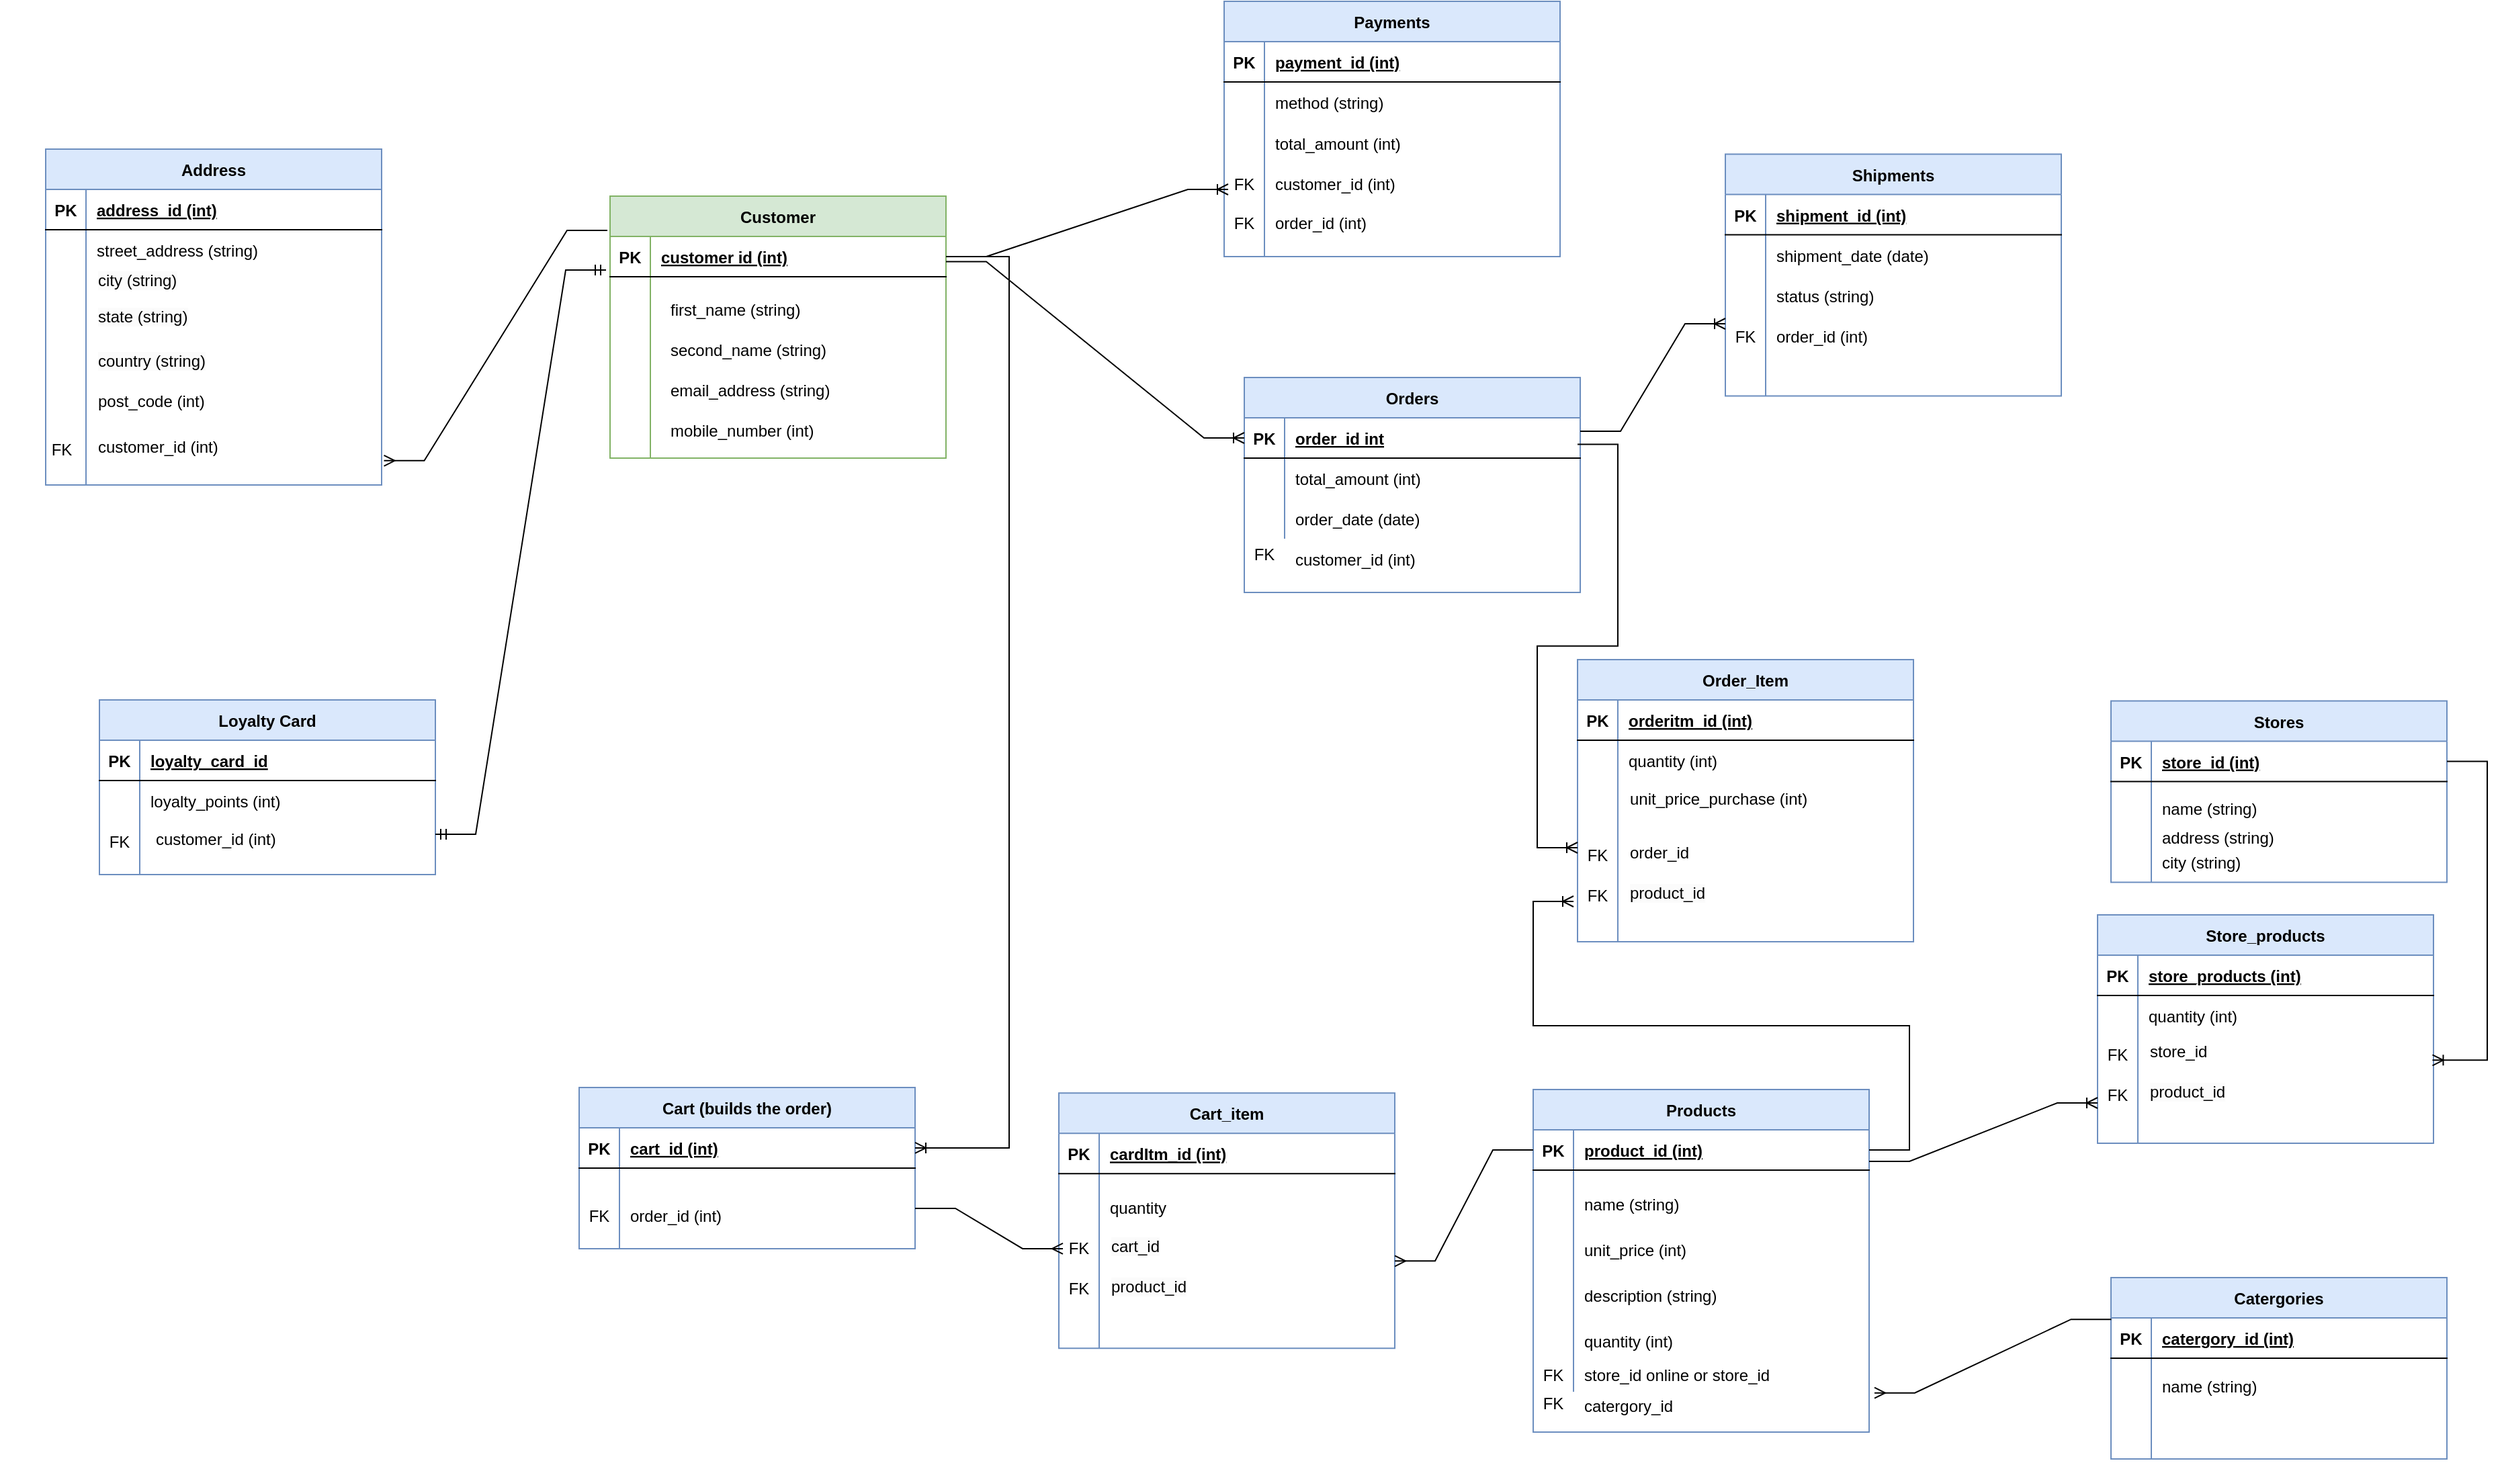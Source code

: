 <mxfile version="24.3.1" type="device">
  <diagram id="R2lEEEUBdFMjLlhIrx00" name="Page-1">
    <mxGraphModel dx="2746" dy="743" grid="1" gridSize="10" guides="1" tooltips="1" connect="1" arrows="1" fold="1" page="1" pageScale="1" pageWidth="1920" pageHeight="1200" math="0" shadow="0" extFonts="Permanent Marker^https://fonts.googleapis.com/css?family=Permanent+Marker">
      <root>
        <mxCell id="0" />
        <mxCell id="1" parent="0" />
        <mxCell id="C-vyLk0tnHw3VtMMgP7b-2" value="Orders" style="shape=table;startSize=30;container=1;collapsible=1;childLayout=tableLayout;fixedRows=1;rowLines=0;fontStyle=1;align=center;resizeLast=1;fillColor=#dae8fc;strokeColor=#6c8ebf;" parent="1" vertex="1">
          <mxGeometry x="905" y="380" width="250" height="160" as="geometry" />
        </mxCell>
        <mxCell id="C-vyLk0tnHw3VtMMgP7b-3" value="" style="shape=partialRectangle;collapsible=0;dropTarget=0;pointerEvents=0;fillColor=none;points=[[0,0.5],[1,0.5]];portConstraint=eastwest;top=0;left=0;right=0;bottom=1;" parent="C-vyLk0tnHw3VtMMgP7b-2" vertex="1">
          <mxGeometry y="30" width="250" height="30" as="geometry" />
        </mxCell>
        <mxCell id="C-vyLk0tnHw3VtMMgP7b-4" value="PK" style="shape=partialRectangle;overflow=hidden;connectable=0;fillColor=none;top=0;left=0;bottom=0;right=0;fontStyle=1;" parent="C-vyLk0tnHw3VtMMgP7b-3" vertex="1">
          <mxGeometry width="30" height="30" as="geometry">
            <mxRectangle width="30" height="30" as="alternateBounds" />
          </mxGeometry>
        </mxCell>
        <mxCell id="C-vyLk0tnHw3VtMMgP7b-5" value="order_id int" style="shape=partialRectangle;overflow=hidden;connectable=0;fillColor=none;top=0;left=0;bottom=0;right=0;align=left;spacingLeft=6;fontStyle=5;" parent="C-vyLk0tnHw3VtMMgP7b-3" vertex="1">
          <mxGeometry x="30" width="220" height="30" as="geometry">
            <mxRectangle width="220" height="30" as="alternateBounds" />
          </mxGeometry>
        </mxCell>
        <mxCell id="C-vyLk0tnHw3VtMMgP7b-6" value="" style="shape=partialRectangle;collapsible=0;dropTarget=0;pointerEvents=0;fillColor=none;points=[[0,0.5],[1,0.5]];portConstraint=eastwest;top=0;left=0;right=0;bottom=0;" parent="C-vyLk0tnHw3VtMMgP7b-2" vertex="1">
          <mxGeometry y="60" width="250" height="30" as="geometry" />
        </mxCell>
        <mxCell id="C-vyLk0tnHw3VtMMgP7b-7" value="" style="shape=partialRectangle;overflow=hidden;connectable=0;fillColor=none;top=0;left=0;bottom=0;right=0;" parent="C-vyLk0tnHw3VtMMgP7b-6" vertex="1">
          <mxGeometry width="30" height="30" as="geometry">
            <mxRectangle width="30" height="30" as="alternateBounds" />
          </mxGeometry>
        </mxCell>
        <mxCell id="C-vyLk0tnHw3VtMMgP7b-8" value="total_amount (int)" style="shape=partialRectangle;overflow=hidden;connectable=0;fillColor=none;top=0;left=0;bottom=0;right=0;align=left;spacingLeft=6;" parent="C-vyLk0tnHw3VtMMgP7b-6" vertex="1">
          <mxGeometry x="30" width="220" height="30" as="geometry">
            <mxRectangle width="220" height="30" as="alternateBounds" />
          </mxGeometry>
        </mxCell>
        <mxCell id="C-vyLk0tnHw3VtMMgP7b-9" value="" style="shape=partialRectangle;collapsible=0;dropTarget=0;pointerEvents=0;fillColor=none;points=[[0,0.5],[1,0.5]];portConstraint=eastwest;top=0;left=0;right=0;bottom=0;" parent="C-vyLk0tnHw3VtMMgP7b-2" vertex="1">
          <mxGeometry y="90" width="250" height="30" as="geometry" />
        </mxCell>
        <mxCell id="C-vyLk0tnHw3VtMMgP7b-10" value="" style="shape=partialRectangle;overflow=hidden;connectable=0;fillColor=none;top=0;left=0;bottom=0;right=0;" parent="C-vyLk0tnHw3VtMMgP7b-9" vertex="1">
          <mxGeometry width="30" height="30" as="geometry">
            <mxRectangle width="30" height="30" as="alternateBounds" />
          </mxGeometry>
        </mxCell>
        <mxCell id="C-vyLk0tnHw3VtMMgP7b-11" value="order_date (date)" style="shape=partialRectangle;overflow=hidden;connectable=0;fillColor=none;top=0;left=0;bottom=0;right=0;align=left;spacingLeft=6;" parent="C-vyLk0tnHw3VtMMgP7b-9" vertex="1">
          <mxGeometry x="30" width="220" height="30" as="geometry">
            <mxRectangle width="220" height="30" as="alternateBounds" />
          </mxGeometry>
        </mxCell>
        <mxCell id="DCl2MfGXOUjxUIwSd8Vl-10" value="Loyalty Card" style="shape=table;startSize=30;container=1;collapsible=1;childLayout=tableLayout;fixedRows=1;rowLines=0;fontStyle=1;align=center;resizeLast=1;fillColor=#dae8fc;strokeColor=#6c8ebf;" parent="1" vertex="1">
          <mxGeometry x="53" y="620" width="250" height="130" as="geometry" />
        </mxCell>
        <mxCell id="DCl2MfGXOUjxUIwSd8Vl-11" value="" style="shape=partialRectangle;collapsible=0;dropTarget=0;pointerEvents=0;fillColor=none;points=[[0,0.5],[1,0.5]];portConstraint=eastwest;top=0;left=0;right=0;bottom=1;" parent="DCl2MfGXOUjxUIwSd8Vl-10" vertex="1">
          <mxGeometry y="30" width="250" height="30" as="geometry" />
        </mxCell>
        <mxCell id="DCl2MfGXOUjxUIwSd8Vl-12" value="PK" style="shape=partialRectangle;overflow=hidden;connectable=0;fillColor=none;top=0;left=0;bottom=0;right=0;fontStyle=1;" parent="DCl2MfGXOUjxUIwSd8Vl-11" vertex="1">
          <mxGeometry width="30" height="30" as="geometry">
            <mxRectangle width="30" height="30" as="alternateBounds" />
          </mxGeometry>
        </mxCell>
        <mxCell id="DCl2MfGXOUjxUIwSd8Vl-13" value="loyalty_card_id" style="shape=partialRectangle;overflow=hidden;connectable=0;fillColor=none;top=0;left=0;bottom=0;right=0;align=left;spacingLeft=6;fontStyle=5;" parent="DCl2MfGXOUjxUIwSd8Vl-11" vertex="1">
          <mxGeometry x="30" width="220" height="30" as="geometry">
            <mxRectangle width="220" height="30" as="alternateBounds" />
          </mxGeometry>
        </mxCell>
        <mxCell id="DCl2MfGXOUjxUIwSd8Vl-14" value="" style="shape=partialRectangle;collapsible=0;dropTarget=0;pointerEvents=0;fillColor=none;points=[[0,0.5],[1,0.5]];portConstraint=eastwest;top=0;left=0;right=0;bottom=0;" parent="DCl2MfGXOUjxUIwSd8Vl-10" vertex="1">
          <mxGeometry y="60" width="250" height="30" as="geometry" />
        </mxCell>
        <mxCell id="DCl2MfGXOUjxUIwSd8Vl-15" value="" style="shape=partialRectangle;overflow=hidden;connectable=0;fillColor=none;top=0;left=0;bottom=0;right=0;" parent="DCl2MfGXOUjxUIwSd8Vl-14" vertex="1">
          <mxGeometry width="30" height="30" as="geometry">
            <mxRectangle width="30" height="30" as="alternateBounds" />
          </mxGeometry>
        </mxCell>
        <mxCell id="DCl2MfGXOUjxUIwSd8Vl-16" value="loyalty_points (int)" style="shape=partialRectangle;overflow=hidden;connectable=0;fillColor=none;top=0;left=0;bottom=0;right=0;align=left;spacingLeft=6;" parent="DCl2MfGXOUjxUIwSd8Vl-14" vertex="1">
          <mxGeometry x="30" width="220" height="30" as="geometry">
            <mxRectangle width="220" height="30" as="alternateBounds" />
          </mxGeometry>
        </mxCell>
        <mxCell id="DCl2MfGXOUjxUIwSd8Vl-17" value="" style="shape=partialRectangle;collapsible=0;dropTarget=0;pointerEvents=0;fillColor=none;points=[[0,0.5],[1,0.5]];portConstraint=eastwest;top=0;left=0;right=0;bottom=0;" parent="DCl2MfGXOUjxUIwSd8Vl-10" vertex="1">
          <mxGeometry y="90" width="250" height="40" as="geometry" />
        </mxCell>
        <mxCell id="DCl2MfGXOUjxUIwSd8Vl-18" value="" style="shape=partialRectangle;overflow=hidden;connectable=0;fillColor=none;top=0;left=0;bottom=0;right=0;" parent="DCl2MfGXOUjxUIwSd8Vl-17" vertex="1">
          <mxGeometry width="30" height="40" as="geometry">
            <mxRectangle width="30" height="40" as="alternateBounds" />
          </mxGeometry>
        </mxCell>
        <mxCell id="DCl2MfGXOUjxUIwSd8Vl-19" value="" style="shape=partialRectangle;overflow=hidden;connectable=0;fillColor=none;top=0;left=0;bottom=0;right=0;align=left;spacingLeft=6;" parent="DCl2MfGXOUjxUIwSd8Vl-17" vertex="1">
          <mxGeometry x="30" width="220" height="40" as="geometry">
            <mxRectangle width="220" height="40" as="alternateBounds" />
          </mxGeometry>
        </mxCell>
        <mxCell id="DCl2MfGXOUjxUIwSd8Vl-42" value="customer_id (int) " style="shape=partialRectangle;overflow=hidden;connectable=0;fillColor=none;top=0;left=0;bottom=0;right=0;align=left;spacingLeft=6;" parent="1" vertex="1">
          <mxGeometry x="935" y="500" width="220" height="30" as="geometry">
            <mxRectangle width="220" height="30" as="alternateBounds" />
          </mxGeometry>
        </mxCell>
        <mxCell id="DCl2MfGXOUjxUIwSd8Vl-62" value="" style="group;" parent="1" vertex="1" connectable="0">
          <mxGeometry x="1550" y="1050" width="250" height="138.44" as="geometry" />
        </mxCell>
        <mxCell id="DCl2MfGXOUjxUIwSd8Vl-63" value="Catergories" style="shape=table;startSize=30;container=1;collapsible=1;childLayout=tableLayout;fixedRows=1;rowLines=0;fontStyle=1;align=center;resizeLast=1;fillColor=#dae8fc;strokeColor=#6c8ebf;" parent="DCl2MfGXOUjxUIwSd8Vl-62" vertex="1">
          <mxGeometry width="250" height="135" as="geometry" />
        </mxCell>
        <mxCell id="DCl2MfGXOUjxUIwSd8Vl-64" value="" style="shape=partialRectangle;collapsible=0;dropTarget=0;pointerEvents=0;fillColor=none;points=[[0,0.5],[1,0.5]];portConstraint=eastwest;top=0;left=0;right=0;bottom=1;" parent="DCl2MfGXOUjxUIwSd8Vl-63" vertex="1">
          <mxGeometry y="30" width="250" height="30" as="geometry" />
        </mxCell>
        <mxCell id="DCl2MfGXOUjxUIwSd8Vl-65" value="PK" style="shape=partialRectangle;overflow=hidden;connectable=0;fillColor=none;top=0;left=0;bottom=0;right=0;fontStyle=1;" parent="DCl2MfGXOUjxUIwSd8Vl-64" vertex="1">
          <mxGeometry width="30" height="30" as="geometry">
            <mxRectangle width="30" height="30" as="alternateBounds" />
          </mxGeometry>
        </mxCell>
        <mxCell id="DCl2MfGXOUjxUIwSd8Vl-66" value="catergory_id (int)" style="shape=partialRectangle;overflow=hidden;connectable=0;fillColor=none;top=0;left=0;bottom=0;right=0;align=left;spacingLeft=6;fontStyle=5;" parent="DCl2MfGXOUjxUIwSd8Vl-64" vertex="1">
          <mxGeometry x="30" width="220" height="30" as="geometry">
            <mxRectangle width="220" height="30" as="alternateBounds" />
          </mxGeometry>
        </mxCell>
        <mxCell id="DCl2MfGXOUjxUIwSd8Vl-67" value="" style="shape=partialRectangle;collapsible=0;dropTarget=0;pointerEvents=0;fillColor=none;points=[[0,0.5],[1,0.5]];portConstraint=eastwest;top=0;left=0;right=0;bottom=0;" parent="DCl2MfGXOUjxUIwSd8Vl-63" vertex="1">
          <mxGeometry y="60" width="250" height="75" as="geometry" />
        </mxCell>
        <mxCell id="DCl2MfGXOUjxUIwSd8Vl-68" value="" style="shape=partialRectangle;overflow=hidden;connectable=0;fillColor=none;top=0;left=0;bottom=0;right=0;" parent="DCl2MfGXOUjxUIwSd8Vl-67" vertex="1">
          <mxGeometry width="30" height="75" as="geometry">
            <mxRectangle width="30" height="75" as="alternateBounds" />
          </mxGeometry>
        </mxCell>
        <mxCell id="DCl2MfGXOUjxUIwSd8Vl-69" value="" style="shape=partialRectangle;overflow=hidden;connectable=0;fillColor=none;top=0;left=0;bottom=0;right=0;align=left;spacingLeft=6;" parent="DCl2MfGXOUjxUIwSd8Vl-67" vertex="1">
          <mxGeometry x="30" width="220" height="75" as="geometry">
            <mxRectangle width="220" height="75" as="alternateBounds" />
          </mxGeometry>
        </mxCell>
        <mxCell id="DCl2MfGXOUjxUIwSd8Vl-70" value="name (string)" style="shape=partialRectangle;overflow=hidden;connectable=0;fillColor=none;top=0;left=0;bottom=0;right=0;align=left;spacingLeft=6;" parent="DCl2MfGXOUjxUIwSd8Vl-62" vertex="1">
          <mxGeometry x="30" y="62.93" width="220" height="35.51" as="geometry">
            <mxRectangle width="220" height="30" as="alternateBounds" />
          </mxGeometry>
        </mxCell>
        <mxCell id="DCl2MfGXOUjxUIwSd8Vl-71" value="" style="shape=partialRectangle;overflow=hidden;connectable=0;fillColor=none;top=0;left=0;bottom=0;right=0;align=left;spacingLeft=6;" parent="DCl2MfGXOUjxUIwSd8Vl-62" vertex="1">
          <mxGeometry x="30" y="37.241" width="220" height="12.414" as="geometry">
            <mxRectangle width="220" height="30" as="alternateBounds" />
          </mxGeometry>
        </mxCell>
        <mxCell id="DCl2MfGXOUjxUIwSd8Vl-73" value="" style="shape=partialRectangle;overflow=hidden;connectable=0;fillColor=none;top=0;left=0;bottom=0;right=0;align=left;spacingLeft=6;" parent="DCl2MfGXOUjxUIwSd8Vl-62" vertex="1">
          <mxGeometry x="30" y="62.069" width="220" height="12.414" as="geometry">
            <mxRectangle width="220" height="30" as="alternateBounds" />
          </mxGeometry>
        </mxCell>
        <mxCell id="DCl2MfGXOUjxUIwSd8Vl-117" value="" style="shape=partialRectangle;overflow=hidden;connectable=0;fillColor=none;top=0;left=0;bottom=0;right=0;" parent="DCl2MfGXOUjxUIwSd8Vl-62" vertex="1">
          <mxGeometry y="95" width="30" height="30" as="geometry">
            <mxRectangle width="30" height="30" as="alternateBounds" />
          </mxGeometry>
        </mxCell>
        <mxCell id="DCl2MfGXOUjxUIwSd8Vl-118" value="" style="shape=partialRectangle;overflow=hidden;connectable=0;fillColor=none;top=0;left=0;bottom=0;right=0;align=left;spacingLeft=6;" parent="DCl2MfGXOUjxUIwSd8Vl-62" vertex="1">
          <mxGeometry x="30" y="92.25" width="220" height="35.51" as="geometry">
            <mxRectangle width="220" height="30" as="alternateBounds" />
          </mxGeometry>
        </mxCell>
        <mxCell id="DCl2MfGXOUjxUIwSd8Vl-76" value="Address" style="shape=table;startSize=30;container=1;collapsible=1;childLayout=tableLayout;fixedRows=1;rowLines=0;fontStyle=1;align=center;resizeLast=1;fillColor=#dae8fc;strokeColor=#6c8ebf;" parent="1" vertex="1">
          <mxGeometry x="13" y="210" width="250" height="250" as="geometry" />
        </mxCell>
        <mxCell id="DCl2MfGXOUjxUIwSd8Vl-77" value="" style="shape=partialRectangle;collapsible=0;dropTarget=0;pointerEvents=0;fillColor=none;points=[[0,0.5],[1,0.5]];portConstraint=eastwest;top=0;left=0;right=0;bottom=1;" parent="DCl2MfGXOUjxUIwSd8Vl-76" vertex="1">
          <mxGeometry y="30" width="250" height="30" as="geometry" />
        </mxCell>
        <mxCell id="DCl2MfGXOUjxUIwSd8Vl-78" value="PK" style="shape=partialRectangle;overflow=hidden;connectable=0;fillColor=none;top=0;left=0;bottom=0;right=0;fontStyle=1;" parent="DCl2MfGXOUjxUIwSd8Vl-77" vertex="1">
          <mxGeometry width="30" height="30" as="geometry">
            <mxRectangle width="30" height="30" as="alternateBounds" />
          </mxGeometry>
        </mxCell>
        <mxCell id="DCl2MfGXOUjxUIwSd8Vl-79" value="address_id (int)" style="shape=partialRectangle;overflow=hidden;connectable=0;fillColor=none;top=0;left=0;bottom=0;right=0;align=left;spacingLeft=6;fontStyle=5;" parent="DCl2MfGXOUjxUIwSd8Vl-77" vertex="1">
          <mxGeometry x="30" width="220" height="30" as="geometry">
            <mxRectangle width="220" height="30" as="alternateBounds" />
          </mxGeometry>
        </mxCell>
        <mxCell id="DCl2MfGXOUjxUIwSd8Vl-80" value="" style="shape=partialRectangle;collapsible=0;dropTarget=0;pointerEvents=0;fillColor=none;points=[[0,0.5],[1,0.5]];portConstraint=eastwest;top=0;left=0;right=0;bottom=0;" parent="DCl2MfGXOUjxUIwSd8Vl-76" vertex="1">
          <mxGeometry y="60" width="250" height="30" as="geometry" />
        </mxCell>
        <mxCell id="DCl2MfGXOUjxUIwSd8Vl-81" value="" style="shape=partialRectangle;overflow=hidden;connectable=0;fillColor=none;top=0;left=0;bottom=0;right=0;" parent="DCl2MfGXOUjxUIwSd8Vl-80" vertex="1">
          <mxGeometry width="30" height="30" as="geometry">
            <mxRectangle width="30" height="30" as="alternateBounds" />
          </mxGeometry>
        </mxCell>
        <mxCell id="DCl2MfGXOUjxUIwSd8Vl-82" value="street_address (string)" style="shape=partialRectangle;overflow=hidden;connectable=0;fillColor=none;top=0;left=0;bottom=0;right=0;align=left;spacingLeft=6;" parent="DCl2MfGXOUjxUIwSd8Vl-80" vertex="1">
          <mxGeometry x="30" width="220" height="30" as="geometry">
            <mxRectangle width="220" height="30" as="alternateBounds" />
          </mxGeometry>
        </mxCell>
        <mxCell id="DCl2MfGXOUjxUIwSd8Vl-83" value="" style="shape=partialRectangle;collapsible=0;dropTarget=0;pointerEvents=0;fillColor=none;points=[[0,0.5],[1,0.5]];portConstraint=eastwest;top=0;left=0;right=0;bottom=0;" parent="DCl2MfGXOUjxUIwSd8Vl-76" vertex="1">
          <mxGeometry y="90" width="250" height="160" as="geometry" />
        </mxCell>
        <mxCell id="DCl2MfGXOUjxUIwSd8Vl-84" value="" style="shape=partialRectangle;overflow=hidden;connectable=0;fillColor=none;top=0;left=0;bottom=0;right=0;" parent="DCl2MfGXOUjxUIwSd8Vl-83" vertex="1">
          <mxGeometry width="30" height="160" as="geometry">
            <mxRectangle width="30" height="160" as="alternateBounds" />
          </mxGeometry>
        </mxCell>
        <mxCell id="DCl2MfGXOUjxUIwSd8Vl-85" value="" style="shape=partialRectangle;overflow=hidden;connectable=0;fillColor=none;top=0;left=0;bottom=0;right=0;align=left;spacingLeft=6;" parent="DCl2MfGXOUjxUIwSd8Vl-83" vertex="1">
          <mxGeometry x="30" width="220" height="160" as="geometry">
            <mxRectangle width="220" height="160" as="alternateBounds" />
          </mxGeometry>
        </mxCell>
        <mxCell id="DCl2MfGXOUjxUIwSd8Vl-58" value="" style="shape=partialRectangle;overflow=hidden;connectable=0;fillColor=none;top=0;left=0;bottom=0;right=0;align=left;spacingLeft=6;" parent="1" vertex="1">
          <mxGeometry x="-20" y="550" width="220" height="30" as="geometry">
            <mxRectangle width="220" height="30" as="alternateBounds" />
          </mxGeometry>
        </mxCell>
        <mxCell id="DCl2MfGXOUjxUIwSd8Vl-59" value="" style="shape=partialRectangle;overflow=hidden;connectable=0;fillColor=none;top=0;left=0;bottom=0;right=0;align=left;spacingLeft=6;" parent="1" vertex="1">
          <mxGeometry x="-20" y="580" width="220" height="30" as="geometry">
            <mxRectangle width="220" height="30" as="alternateBounds" />
          </mxGeometry>
        </mxCell>
        <mxCell id="DCl2MfGXOUjxUIwSd8Vl-92" value="" style="group" parent="1" vertex="1" connectable="0">
          <mxGeometry x="1120" y="910" width="250" height="255" as="geometry" />
        </mxCell>
        <mxCell id="DCl2MfGXOUjxUIwSd8Vl-47" value="Products" style="shape=table;startSize=30;container=1;collapsible=1;childLayout=tableLayout;fixedRows=1;rowLines=0;fontStyle=1;align=center;resizeLast=1;fillColor=#dae8fc;strokeColor=#6c8ebf;" parent="DCl2MfGXOUjxUIwSd8Vl-92" vertex="1">
          <mxGeometry width="250" height="255" as="geometry" />
        </mxCell>
        <mxCell id="DCl2MfGXOUjxUIwSd8Vl-48" value="" style="shape=partialRectangle;collapsible=0;dropTarget=0;pointerEvents=0;fillColor=none;points=[[0,0.5],[1,0.5]];portConstraint=eastwest;top=0;left=0;right=0;bottom=1;" parent="DCl2MfGXOUjxUIwSd8Vl-47" vertex="1">
          <mxGeometry y="30" width="250" height="30" as="geometry" />
        </mxCell>
        <mxCell id="DCl2MfGXOUjxUIwSd8Vl-49" value="PK" style="shape=partialRectangle;overflow=hidden;connectable=0;fillColor=none;top=0;left=0;bottom=0;right=0;fontStyle=1;" parent="DCl2MfGXOUjxUIwSd8Vl-48" vertex="1">
          <mxGeometry width="30" height="30" as="geometry">
            <mxRectangle width="30" height="30" as="alternateBounds" />
          </mxGeometry>
        </mxCell>
        <mxCell id="DCl2MfGXOUjxUIwSd8Vl-50" value="product_id (int)" style="shape=partialRectangle;overflow=hidden;connectable=0;fillColor=none;top=0;left=0;bottom=0;right=0;align=left;spacingLeft=6;fontStyle=5;" parent="DCl2MfGXOUjxUIwSd8Vl-48" vertex="1">
          <mxGeometry x="30" width="220" height="30" as="geometry">
            <mxRectangle width="220" height="30" as="alternateBounds" />
          </mxGeometry>
        </mxCell>
        <mxCell id="DCl2MfGXOUjxUIwSd8Vl-51" value="" style="shape=partialRectangle;collapsible=0;dropTarget=0;pointerEvents=0;fillColor=none;points=[[0,0.5],[1,0.5]];portConstraint=eastwest;top=0;left=0;right=0;bottom=0;" parent="DCl2MfGXOUjxUIwSd8Vl-47" vertex="1">
          <mxGeometry y="60" width="250" height="165" as="geometry" />
        </mxCell>
        <mxCell id="DCl2MfGXOUjxUIwSd8Vl-52" value="" style="shape=partialRectangle;overflow=hidden;connectable=0;fillColor=none;top=0;left=0;bottom=0;right=0;" parent="DCl2MfGXOUjxUIwSd8Vl-51" vertex="1">
          <mxGeometry width="30" height="165" as="geometry">
            <mxRectangle width="30" height="165" as="alternateBounds" />
          </mxGeometry>
        </mxCell>
        <mxCell id="DCl2MfGXOUjxUIwSd8Vl-53" value="" style="shape=partialRectangle;overflow=hidden;connectable=0;fillColor=none;top=0;left=0;bottom=0;right=0;align=left;spacingLeft=6;" parent="DCl2MfGXOUjxUIwSd8Vl-51" vertex="1">
          <mxGeometry x="30" width="220" height="165" as="geometry">
            <mxRectangle width="220" height="165" as="alternateBounds" />
          </mxGeometry>
        </mxCell>
        <mxCell id="DCl2MfGXOUjxUIwSd8Vl-54" value="name (string)" style="shape=partialRectangle;overflow=hidden;connectable=0;fillColor=none;top=0;left=0;bottom=0;right=0;align=left;spacingLeft=6;" parent="DCl2MfGXOUjxUIwSd8Vl-92" vertex="1">
          <mxGeometry x="30" y="68" width="220" height="34" as="geometry">
            <mxRectangle width="220" height="30" as="alternateBounds" />
          </mxGeometry>
        </mxCell>
        <mxCell id="DCl2MfGXOUjxUIwSd8Vl-55" value="unit_price (int)" style="shape=partialRectangle;overflow=hidden;connectable=0;fillColor=none;top=0;left=0;bottom=0;right=0;align=left;spacingLeft=6;" parent="DCl2MfGXOUjxUIwSd8Vl-92" vertex="1">
          <mxGeometry x="30" y="102" width="220" height="34" as="geometry">
            <mxRectangle width="220" height="30" as="alternateBounds" />
          </mxGeometry>
        </mxCell>
        <mxCell id="DCl2MfGXOUjxUIwSd8Vl-56" value="description (string)" style="shape=partialRectangle;overflow=hidden;connectable=0;fillColor=none;top=0;left=0;bottom=0;right=0;align=left;spacingLeft=6;" parent="DCl2MfGXOUjxUIwSd8Vl-92" vertex="1">
          <mxGeometry x="30" y="136" width="220" height="34" as="geometry">
            <mxRectangle width="220" height="30" as="alternateBounds" />
          </mxGeometry>
        </mxCell>
        <mxCell id="DCl2MfGXOUjxUIwSd8Vl-57" value="quantity (int)" style="shape=partialRectangle;overflow=hidden;connectable=0;fillColor=none;top=0;left=0;bottom=0;right=0;align=left;spacingLeft=6;" parent="DCl2MfGXOUjxUIwSd8Vl-92" vertex="1">
          <mxGeometry x="30" y="170" width="220" height="34" as="geometry">
            <mxRectangle width="220" height="30" as="alternateBounds" />
          </mxGeometry>
        </mxCell>
        <mxCell id="DCl2MfGXOUjxUIwSd8Vl-96" value="catergory_id" style="shape=partialRectangle;overflow=hidden;connectable=0;fillColor=none;top=0;left=0;bottom=0;right=0;align=left;spacingLeft=6;" parent="DCl2MfGXOUjxUIwSd8Vl-92" vertex="1">
          <mxGeometry x="30" y="218.003" width="220" height="34" as="geometry">
            <mxRectangle width="220" height="30" as="alternateBounds" />
          </mxGeometry>
        </mxCell>
        <mxCell id="DCl2MfGXOUjxUIwSd8Vl-97" value="FK" style="shape=partialRectangle;overflow=hidden;connectable=0;fillColor=none;top=0;left=0;bottom=0;right=0;" parent="DCl2MfGXOUjxUIwSd8Vl-92" vertex="1">
          <mxGeometry y="216" width="30" height="34" as="geometry">
            <mxRectangle width="30" height="30" as="alternateBounds" />
          </mxGeometry>
        </mxCell>
        <mxCell id="DCl2MfGXOUjxUIwSd8Vl-156" value="store_id online or store_id" style="shape=partialRectangle;overflow=hidden;connectable=0;fillColor=none;top=0;left=0;bottom=0;right=0;align=left;spacingLeft=6;" parent="DCl2MfGXOUjxUIwSd8Vl-92" vertex="1">
          <mxGeometry x="30" y="195.003" width="220" height="34" as="geometry">
            <mxRectangle width="220" height="30" as="alternateBounds" />
          </mxGeometry>
        </mxCell>
        <mxCell id="DCl2MfGXOUjxUIwSd8Vl-190" value="FK" style="shape=partialRectangle;overflow=hidden;connectable=0;fillColor=none;top=0;left=0;bottom=0;right=0;" parent="DCl2MfGXOUjxUIwSd8Vl-92" vertex="1">
          <mxGeometry y="195" width="30" height="34" as="geometry">
            <mxRectangle width="30" height="30" as="alternateBounds" />
          </mxGeometry>
        </mxCell>
        <mxCell id="DCl2MfGXOUjxUIwSd8Vl-98" value="&lt;span style=&quot;color: rgb(0, 0, 0); font-family: Helvetica; font-size: 12px; font-style: normal; font-variant-ligatures: normal; font-variant-caps: normal; font-weight: 400; letter-spacing: normal; orphans: 2; text-align: left; text-indent: 0px; text-transform: none; widows: 2; word-spacing: 0px; -webkit-text-stroke-width: 0px; white-space: nowrap; background-color: rgb(251, 251, 251); text-decoration-thickness: initial; text-decoration-style: initial; text-decoration-color: initial; display: inline !important; float: none;&quot;&gt;city (string)&lt;/span&gt;" style="text;whiteSpace=wrap;html=1;" parent="1" vertex="1">
          <mxGeometry x="50" y="293.78" width="170" height="40" as="geometry" />
        </mxCell>
        <mxCell id="DCl2MfGXOUjxUIwSd8Vl-99" value="&lt;span style=&quot;color: rgb(0, 0, 0); font-family: Helvetica; font-size: 12px; font-style: normal; font-variant-ligatures: normal; font-variant-caps: normal; font-weight: 400; letter-spacing: normal; orphans: 2; text-align: left; text-indent: 0px; text-transform: none; widows: 2; word-spacing: 0px; -webkit-text-stroke-width: 0px; white-space: nowrap; background-color: rgb(251, 251, 251); text-decoration-thickness: initial; text-decoration-style: initial; text-decoration-color: initial; display: inline !important; float: none;&quot;&gt;state (string)&lt;/span&gt;" style="text;whiteSpace=wrap;html=1;" parent="1" vertex="1">
          <mxGeometry x="50" y="321.28" width="170" height="40" as="geometry" />
        </mxCell>
        <mxCell id="DCl2MfGXOUjxUIwSd8Vl-100" value="&lt;span style=&quot;color: rgb(0, 0, 0); font-family: Helvetica; font-size: 12px; font-style: normal; font-variant-ligatures: normal; font-variant-caps: normal; font-weight: 400; letter-spacing: normal; orphans: 2; text-align: left; text-indent: 0px; text-transform: none; widows: 2; word-spacing: 0px; -webkit-text-stroke-width: 0px; white-space: nowrap; background-color: rgb(251, 251, 251); text-decoration-thickness: initial; text-decoration-style: initial; text-decoration-color: initial; display: inline !important; float: none;&quot;&gt;country (string)&lt;/span&gt;" style="text;whiteSpace=wrap;html=1;" parent="1" vertex="1">
          <mxGeometry x="50" y="353.78" width="170" height="40" as="geometry" />
        </mxCell>
        <mxCell id="DCl2MfGXOUjxUIwSd8Vl-101" value="&lt;span style=&quot;text-wrap: nowrap;&quot;&gt;post_code (int)&lt;/span&gt;" style="text;whiteSpace=wrap;html=1;" parent="1" vertex="1">
          <mxGeometry x="50" y="383.78" width="120" height="40" as="geometry" />
        </mxCell>
        <mxCell id="DCl2MfGXOUjxUIwSd8Vl-120" value="" style="group" parent="1" vertex="1" connectable="0">
          <mxGeometry x="890" y="100" width="250" height="190" as="geometry" />
        </mxCell>
        <mxCell id="DCl2MfGXOUjxUIwSd8Vl-8" value="FK" style="shape=partialRectangle;overflow=hidden;connectable=0;fillColor=none;top=0;left=0;bottom=0;right=0;" parent="DCl2MfGXOUjxUIwSd8Vl-120" vertex="1">
          <mxGeometry y="145.667" width="30" height="38" as="geometry">
            <mxRectangle width="30" height="30" as="alternateBounds" />
          </mxGeometry>
        </mxCell>
        <mxCell id="DCl2MfGXOUjxUIwSd8Vl-102" value="Payments" style="shape=table;startSize=30;container=1;collapsible=1;childLayout=tableLayout;fixedRows=1;rowLines=0;fontStyle=1;align=center;resizeLast=1;fillColor=#dae8fc;strokeColor=#6c8ebf;" parent="DCl2MfGXOUjxUIwSd8Vl-120" vertex="1">
          <mxGeometry width="250" height="190" as="geometry" />
        </mxCell>
        <mxCell id="DCl2MfGXOUjxUIwSd8Vl-103" value="" style="shape=partialRectangle;collapsible=0;dropTarget=0;pointerEvents=0;fillColor=none;points=[[0,0.5],[1,0.5]];portConstraint=eastwest;top=0;left=0;right=0;bottom=1;" parent="DCl2MfGXOUjxUIwSd8Vl-102" vertex="1">
          <mxGeometry y="30" width="250" height="30" as="geometry" />
        </mxCell>
        <mxCell id="DCl2MfGXOUjxUIwSd8Vl-104" value="PK" style="shape=partialRectangle;overflow=hidden;connectable=0;fillColor=none;top=0;left=0;bottom=0;right=0;fontStyle=1;" parent="DCl2MfGXOUjxUIwSd8Vl-103" vertex="1">
          <mxGeometry width="30" height="30" as="geometry">
            <mxRectangle width="30" height="30" as="alternateBounds" />
          </mxGeometry>
        </mxCell>
        <mxCell id="DCl2MfGXOUjxUIwSd8Vl-105" value="payment_id (int)" style="shape=partialRectangle;overflow=hidden;connectable=0;fillColor=none;top=0;left=0;bottom=0;right=0;align=left;spacingLeft=6;fontStyle=5;" parent="DCl2MfGXOUjxUIwSd8Vl-103" vertex="1">
          <mxGeometry x="30" width="220" height="30" as="geometry">
            <mxRectangle width="220" height="30" as="alternateBounds" />
          </mxGeometry>
        </mxCell>
        <mxCell id="DCl2MfGXOUjxUIwSd8Vl-106" value="" style="shape=partialRectangle;collapsible=0;dropTarget=0;pointerEvents=0;fillColor=none;points=[[0,0.5],[1,0.5]];portConstraint=eastwest;top=0;left=0;right=0;bottom=0;" parent="DCl2MfGXOUjxUIwSd8Vl-102" vertex="1">
          <mxGeometry y="60" width="250" height="30" as="geometry" />
        </mxCell>
        <mxCell id="DCl2MfGXOUjxUIwSd8Vl-107" value="" style="shape=partialRectangle;overflow=hidden;connectable=0;fillColor=none;top=0;left=0;bottom=0;right=0;" parent="DCl2MfGXOUjxUIwSd8Vl-106" vertex="1">
          <mxGeometry width="30" height="30" as="geometry">
            <mxRectangle width="30" height="30" as="alternateBounds" />
          </mxGeometry>
        </mxCell>
        <mxCell id="DCl2MfGXOUjxUIwSd8Vl-108" value="method (string)" style="shape=partialRectangle;overflow=hidden;connectable=0;fillColor=none;top=0;left=0;bottom=0;right=0;align=left;spacingLeft=6;" parent="DCl2MfGXOUjxUIwSd8Vl-106" vertex="1">
          <mxGeometry x="30" width="220" height="30" as="geometry">
            <mxRectangle width="220" height="30" as="alternateBounds" />
          </mxGeometry>
        </mxCell>
        <mxCell id="DCl2MfGXOUjxUIwSd8Vl-109" value="" style="shape=partialRectangle;collapsible=0;dropTarget=0;pointerEvents=0;fillColor=none;points=[[0,0.5],[1,0.5]];portConstraint=eastwest;top=0;left=0;right=0;bottom=0;" parent="DCl2MfGXOUjxUIwSd8Vl-102" vertex="1">
          <mxGeometry y="90" width="250" height="100" as="geometry" />
        </mxCell>
        <mxCell id="DCl2MfGXOUjxUIwSd8Vl-110" value="" style="shape=partialRectangle;overflow=hidden;connectable=0;fillColor=none;top=0;left=0;bottom=0;right=0;" parent="DCl2MfGXOUjxUIwSd8Vl-109" vertex="1">
          <mxGeometry width="30" height="100" as="geometry">
            <mxRectangle width="30" height="100" as="alternateBounds" />
          </mxGeometry>
        </mxCell>
        <mxCell id="DCl2MfGXOUjxUIwSd8Vl-111" value="" style="shape=partialRectangle;overflow=hidden;connectable=0;fillColor=none;top=0;left=0;bottom=0;right=0;align=left;spacingLeft=6;" parent="DCl2MfGXOUjxUIwSd8Vl-109" vertex="1">
          <mxGeometry x="30" width="220" height="100" as="geometry">
            <mxRectangle width="220" height="100" as="alternateBounds" />
          </mxGeometry>
        </mxCell>
        <mxCell id="DCl2MfGXOUjxUIwSd8Vl-112" value="total_amount (int)" style="shape=partialRectangle;overflow=hidden;connectable=0;fillColor=none;top=0;left=0;bottom=0;right=0;align=left;spacingLeft=6;" parent="DCl2MfGXOUjxUIwSd8Vl-120" vertex="1">
          <mxGeometry x="30" y="79.997" width="220" height="50.667" as="geometry">
            <mxRectangle width="220" height="40" as="alternateBounds" />
          </mxGeometry>
        </mxCell>
        <mxCell id="DCl2MfGXOUjxUIwSd8Vl-119" value="order_id (int)" style="shape=partialRectangle;overflow=hidden;connectable=0;fillColor=none;top=0;left=0;bottom=0;right=0;align=left;spacingLeft=6;" parent="DCl2MfGXOUjxUIwSd8Vl-120" vertex="1">
          <mxGeometry x="30" y="139.333" width="220" height="50.667" as="geometry">
            <mxRectangle width="220" height="40" as="alternateBounds" />
          </mxGeometry>
        </mxCell>
        <mxCell id="DCl2MfGXOUjxUIwSd8Vl-121" value="customer_id (int)" style="shape=partialRectangle;overflow=hidden;connectable=0;fillColor=none;top=0;left=0;bottom=0;right=0;align=left;spacingLeft=6;" parent="DCl2MfGXOUjxUIwSd8Vl-120" vertex="1">
          <mxGeometry x="30" y="109.997" width="220" height="50.667" as="geometry">
            <mxRectangle width="220" height="40" as="alternateBounds" />
          </mxGeometry>
        </mxCell>
        <mxCell id="DCl2MfGXOUjxUIwSd8Vl-122" value="FK" style="shape=partialRectangle;overflow=hidden;connectable=0;fillColor=none;top=0;left=0;bottom=0;right=0;" parent="DCl2MfGXOUjxUIwSd8Vl-120" vertex="1">
          <mxGeometry y="116.327" width="30" height="38" as="geometry">
            <mxRectangle width="30" height="30" as="alternateBounds" />
          </mxGeometry>
        </mxCell>
        <mxCell id="C-vyLk0tnHw3VtMMgP7b-23" value="Customer" style="shape=table;startSize=30;container=1;collapsible=1;childLayout=tableLayout;fixedRows=1;rowLines=0;fontStyle=1;align=center;resizeLast=1;fillColor=#d5e8d4;strokeColor=#82b366;" parent="1" vertex="1">
          <mxGeometry x="433" y="245" width="250" height="195" as="geometry" />
        </mxCell>
        <mxCell id="C-vyLk0tnHw3VtMMgP7b-24" value="" style="shape=partialRectangle;collapsible=0;dropTarget=0;pointerEvents=0;fillColor=none;points=[[0,0.5],[1,0.5]];portConstraint=eastwest;top=0;left=0;right=0;bottom=1;" parent="C-vyLk0tnHw3VtMMgP7b-23" vertex="1">
          <mxGeometry y="30" width="250" height="30" as="geometry" />
        </mxCell>
        <mxCell id="C-vyLk0tnHw3VtMMgP7b-25" value="PK" style="shape=partialRectangle;overflow=hidden;connectable=0;fillColor=none;top=0;left=0;bottom=0;right=0;fontStyle=1;" parent="C-vyLk0tnHw3VtMMgP7b-24" vertex="1">
          <mxGeometry width="30" height="30" as="geometry">
            <mxRectangle width="30" height="30" as="alternateBounds" />
          </mxGeometry>
        </mxCell>
        <mxCell id="C-vyLk0tnHw3VtMMgP7b-26" value="customer id (int)" style="shape=partialRectangle;overflow=hidden;connectable=0;fillColor=none;top=0;left=0;bottom=0;right=0;align=left;spacingLeft=6;fontStyle=5;" parent="C-vyLk0tnHw3VtMMgP7b-24" vertex="1">
          <mxGeometry x="30" width="220" height="30" as="geometry">
            <mxRectangle width="220" height="30" as="alternateBounds" />
          </mxGeometry>
        </mxCell>
        <mxCell id="C-vyLk0tnHw3VtMMgP7b-27" value="" style="shape=partialRectangle;collapsible=0;dropTarget=0;pointerEvents=0;fillColor=none;points=[[0,0.5],[1,0.5]];portConstraint=eastwest;top=0;left=0;right=0;bottom=0;" parent="C-vyLk0tnHw3VtMMgP7b-23" vertex="1">
          <mxGeometry y="60" width="250" height="135" as="geometry" />
        </mxCell>
        <mxCell id="C-vyLk0tnHw3VtMMgP7b-28" value="" style="shape=partialRectangle;overflow=hidden;connectable=0;fillColor=none;top=0;left=0;bottom=0;right=0;" parent="C-vyLk0tnHw3VtMMgP7b-27" vertex="1">
          <mxGeometry width="30" height="135" as="geometry">
            <mxRectangle width="30" height="135" as="alternateBounds" />
          </mxGeometry>
        </mxCell>
        <mxCell id="C-vyLk0tnHw3VtMMgP7b-29" value="" style="shape=partialRectangle;overflow=hidden;connectable=0;fillColor=none;top=0;left=0;bottom=0;right=0;align=left;spacingLeft=6;" parent="C-vyLk0tnHw3VtMMgP7b-27" vertex="1">
          <mxGeometry x="30" width="220" height="135" as="geometry">
            <mxRectangle width="220" height="135" as="alternateBounds" />
          </mxGeometry>
        </mxCell>
        <mxCell id="DCl2MfGXOUjxUIwSd8Vl-1" value="first_name (string)" style="shape=partialRectangle;overflow=hidden;connectable=0;fillColor=none;top=0;left=0;bottom=0;right=0;align=left;spacingLeft=6;" parent="1" vertex="1">
          <mxGeometry x="470" y="313.78" width="220" height="30" as="geometry">
            <mxRectangle width="220" height="30" as="alternateBounds" />
          </mxGeometry>
        </mxCell>
        <mxCell id="DCl2MfGXOUjxUIwSd8Vl-2" value="second_name (string)" style="shape=partialRectangle;overflow=hidden;connectable=0;fillColor=none;top=0;left=0;bottom=0;right=0;align=left;spacingLeft=6;" parent="1" vertex="1">
          <mxGeometry x="470" y="343.78" width="220" height="30" as="geometry">
            <mxRectangle width="220" height="30" as="alternateBounds" />
          </mxGeometry>
        </mxCell>
        <mxCell id="DCl2MfGXOUjxUIwSd8Vl-3" value="email_address (string)" style="shape=partialRectangle;overflow=hidden;connectable=0;fillColor=none;top=0;left=0;bottom=0;right=0;align=left;spacingLeft=6;" parent="1" vertex="1">
          <mxGeometry x="470" y="373.78" width="220" height="30" as="geometry">
            <mxRectangle width="220" height="30" as="alternateBounds" />
          </mxGeometry>
        </mxCell>
        <mxCell id="DCl2MfGXOUjxUIwSd8Vl-4" value="mobile_number (int)" style="shape=partialRectangle;overflow=hidden;connectable=0;fillColor=none;top=0;left=0;bottom=0;right=0;align=left;spacingLeft=6;" parent="1" vertex="1">
          <mxGeometry x="470" y="403.78" width="220" height="30" as="geometry">
            <mxRectangle width="220" height="30" as="alternateBounds" />
          </mxGeometry>
        </mxCell>
        <mxCell id="DCl2MfGXOUjxUIwSd8Vl-5" value="" style="shape=partialRectangle;overflow=hidden;connectable=0;fillColor=none;top=0;left=0;bottom=0;right=0;align=left;spacingLeft=6;" parent="1" vertex="1">
          <mxGeometry x="543" y="500" width="220" height="30" as="geometry">
            <mxRectangle width="220" height="30" as="alternateBounds" />
          </mxGeometry>
        </mxCell>
        <mxCell id="DCl2MfGXOUjxUIwSd8Vl-7" value="" style="shape=partialRectangle;overflow=hidden;connectable=0;fillColor=none;top=0;left=0;bottom=0;right=0;align=left;spacingLeft=6;" parent="1" vertex="1">
          <mxGeometry x="543" y="500" width="220" height="30" as="geometry">
            <mxRectangle width="220" height="30" as="alternateBounds" />
          </mxGeometry>
        </mxCell>
        <mxCell id="DCl2MfGXOUjxUIwSd8Vl-125" value="" style="shape=partialRectangle;overflow=hidden;connectable=0;fillColor=none;top=0;left=0;bottom=0;right=0;" parent="1" vertex="1">
          <mxGeometry x="838" y="437.5" width="30" height="30" as="geometry">
            <mxRectangle width="30" height="30" as="alternateBounds" />
          </mxGeometry>
        </mxCell>
        <mxCell id="DCl2MfGXOUjxUIwSd8Vl-126" value="&lt;span style=&quot;text-wrap: nowrap;&quot;&gt;customer_id (int)&lt;/span&gt;" style="text;whiteSpace=wrap;html=1;" parent="1" vertex="1">
          <mxGeometry x="50" y="418" width="120" height="40" as="geometry" />
        </mxCell>
        <mxCell id="DCl2MfGXOUjxUIwSd8Vl-127" value="FK" style="shape=partialRectangle;overflow=hidden;connectable=0;fillColor=none;top=0;left=0;bottom=0;right=0;" parent="1" vertex="1">
          <mxGeometry x="10" y="418" width="30" height="30" as="geometry">
            <mxRectangle width="30" height="30" as="alternateBounds" />
          </mxGeometry>
        </mxCell>
        <mxCell id="DCl2MfGXOUjxUIwSd8Vl-128" value="&lt;span style=&quot;text-wrap: nowrap;&quot;&gt;customer_id (int)&lt;/span&gt;" style="text;whiteSpace=wrap;html=1;" parent="1" vertex="1">
          <mxGeometry x="93" y="710" width="120" height="40" as="geometry" />
        </mxCell>
        <mxCell id="DCl2MfGXOUjxUIwSd8Vl-129" value="FK" style="shape=partialRectangle;overflow=hidden;connectable=0;fillColor=none;top=0;left=0;bottom=0;right=0;" parent="1" vertex="1">
          <mxGeometry x="53" y="710" width="30" height="30" as="geometry">
            <mxRectangle width="30" height="30" as="alternateBounds" />
          </mxGeometry>
        </mxCell>
        <mxCell id="DCl2MfGXOUjxUIwSd8Vl-130" value="Shipments" style="shape=table;startSize=30;container=1;collapsible=1;childLayout=tableLayout;fixedRows=1;rowLines=0;fontStyle=1;align=center;resizeLast=1;fillColor=#dae8fc;strokeColor=#6c8ebf;" parent="1" vertex="1">
          <mxGeometry x="1263" y="213.78" width="250" height="180.0" as="geometry" />
        </mxCell>
        <mxCell id="DCl2MfGXOUjxUIwSd8Vl-131" value="" style="shape=partialRectangle;collapsible=0;dropTarget=0;pointerEvents=0;fillColor=none;points=[[0,0.5],[1,0.5]];portConstraint=eastwest;top=0;left=0;right=0;bottom=1;" parent="DCl2MfGXOUjxUIwSd8Vl-130" vertex="1">
          <mxGeometry y="30" width="250" height="30" as="geometry" />
        </mxCell>
        <mxCell id="DCl2MfGXOUjxUIwSd8Vl-132" value="PK" style="shape=partialRectangle;overflow=hidden;connectable=0;fillColor=none;top=0;left=0;bottom=0;right=0;fontStyle=1;" parent="DCl2MfGXOUjxUIwSd8Vl-131" vertex="1">
          <mxGeometry width="30" height="30" as="geometry">
            <mxRectangle width="30" height="30" as="alternateBounds" />
          </mxGeometry>
        </mxCell>
        <mxCell id="DCl2MfGXOUjxUIwSd8Vl-133" value="shipment_id (int)" style="shape=partialRectangle;overflow=hidden;connectable=0;fillColor=none;top=0;left=0;bottom=0;right=0;align=left;spacingLeft=6;fontStyle=5;" parent="DCl2MfGXOUjxUIwSd8Vl-131" vertex="1">
          <mxGeometry x="30" width="220" height="30" as="geometry">
            <mxRectangle width="220" height="30" as="alternateBounds" />
          </mxGeometry>
        </mxCell>
        <mxCell id="DCl2MfGXOUjxUIwSd8Vl-134" value="" style="shape=partialRectangle;collapsible=0;dropTarget=0;pointerEvents=0;fillColor=none;points=[[0,0.5],[1,0.5]];portConstraint=eastwest;top=0;left=0;right=0;bottom=0;" parent="DCl2MfGXOUjxUIwSd8Vl-130" vertex="1">
          <mxGeometry y="60" width="250" height="30" as="geometry" />
        </mxCell>
        <mxCell id="DCl2MfGXOUjxUIwSd8Vl-135" value="" style="shape=partialRectangle;overflow=hidden;connectable=0;fillColor=none;top=0;left=0;bottom=0;right=0;" parent="DCl2MfGXOUjxUIwSd8Vl-134" vertex="1">
          <mxGeometry width="30" height="30" as="geometry">
            <mxRectangle width="30" height="30" as="alternateBounds" />
          </mxGeometry>
        </mxCell>
        <mxCell id="DCl2MfGXOUjxUIwSd8Vl-136" value="shipment_date (date)" style="shape=partialRectangle;overflow=hidden;connectable=0;fillColor=none;top=0;left=0;bottom=0;right=0;align=left;spacingLeft=6;" parent="DCl2MfGXOUjxUIwSd8Vl-134" vertex="1">
          <mxGeometry x="30" width="220" height="30" as="geometry">
            <mxRectangle width="220" height="30" as="alternateBounds" />
          </mxGeometry>
        </mxCell>
        <mxCell id="DCl2MfGXOUjxUIwSd8Vl-137" value="" style="shape=partialRectangle;collapsible=0;dropTarget=0;pointerEvents=0;fillColor=none;points=[[0,0.5],[1,0.5]];portConstraint=eastwest;top=0;left=0;right=0;bottom=0;" parent="DCl2MfGXOUjxUIwSd8Vl-130" vertex="1">
          <mxGeometry y="90" width="250" height="90" as="geometry" />
        </mxCell>
        <mxCell id="DCl2MfGXOUjxUIwSd8Vl-138" value="" style="shape=partialRectangle;overflow=hidden;connectable=0;fillColor=none;top=0;left=0;bottom=0;right=0;" parent="DCl2MfGXOUjxUIwSd8Vl-137" vertex="1">
          <mxGeometry width="30" height="90" as="geometry">
            <mxRectangle width="30" height="90" as="alternateBounds" />
          </mxGeometry>
        </mxCell>
        <mxCell id="DCl2MfGXOUjxUIwSd8Vl-139" value="" style="shape=partialRectangle;overflow=hidden;connectable=0;fillColor=none;top=0;left=0;bottom=0;right=0;align=left;spacingLeft=6;" parent="DCl2MfGXOUjxUIwSd8Vl-137" vertex="1">
          <mxGeometry x="30" width="220" height="90" as="geometry">
            <mxRectangle width="220" height="90" as="alternateBounds" />
          </mxGeometry>
        </mxCell>
        <mxCell id="DCl2MfGXOUjxUIwSd8Vl-140" value="status (string)" style="shape=partialRectangle;overflow=hidden;connectable=0;fillColor=none;top=0;left=0;bottom=0;right=0;align=left;spacingLeft=6;" parent="1" vertex="1">
          <mxGeometry x="1293" y="303.78" width="220" height="30" as="geometry">
            <mxRectangle width="220" height="30" as="alternateBounds" />
          </mxGeometry>
        </mxCell>
        <mxCell id="DCl2MfGXOUjxUIwSd8Vl-141" value="order_id (int)" style="shape=partialRectangle;overflow=hidden;connectable=0;fillColor=none;top=0;left=0;bottom=0;right=0;align=left;spacingLeft=6;" parent="1" vertex="1">
          <mxGeometry x="1293" y="333.78" width="220" height="30" as="geometry">
            <mxRectangle width="220" height="30" as="alternateBounds" />
          </mxGeometry>
        </mxCell>
        <mxCell id="DCl2MfGXOUjxUIwSd8Vl-142" value="FK" style="shape=partialRectangle;overflow=hidden;connectable=0;fillColor=none;top=0;left=0;bottom=0;right=0;" parent="1" vertex="1">
          <mxGeometry x="1263" y="329.777" width="30" height="38" as="geometry">
            <mxRectangle width="30" height="30" as="alternateBounds" />
          </mxGeometry>
        </mxCell>
        <mxCell id="DCl2MfGXOUjxUIwSd8Vl-27" value="Cart (builds the order)" style="shape=table;startSize=30;container=1;collapsible=1;childLayout=tableLayout;fixedRows=1;rowLines=0;fontStyle=1;align=center;resizeLast=1;fillColor=#dae8fc;strokeColor=#6c8ebf;" parent="1" vertex="1">
          <mxGeometry x="410" y="908.44" width="250" height="120" as="geometry" />
        </mxCell>
        <mxCell id="DCl2MfGXOUjxUIwSd8Vl-28" value="" style="shape=partialRectangle;collapsible=0;dropTarget=0;pointerEvents=0;fillColor=none;points=[[0,0.5],[1,0.5]];portConstraint=eastwest;top=0;left=0;right=0;bottom=1;" parent="DCl2MfGXOUjxUIwSd8Vl-27" vertex="1">
          <mxGeometry y="30" width="250" height="30" as="geometry" />
        </mxCell>
        <mxCell id="DCl2MfGXOUjxUIwSd8Vl-29" value="PK" style="shape=partialRectangle;overflow=hidden;connectable=0;fillColor=none;top=0;left=0;bottom=0;right=0;fontStyle=1;" parent="DCl2MfGXOUjxUIwSd8Vl-28" vertex="1">
          <mxGeometry width="30" height="30" as="geometry">
            <mxRectangle width="30" height="30" as="alternateBounds" />
          </mxGeometry>
        </mxCell>
        <mxCell id="DCl2MfGXOUjxUIwSd8Vl-30" value="cart_id (int)" style="shape=partialRectangle;overflow=hidden;connectable=0;fillColor=none;top=0;left=0;bottom=0;right=0;align=left;spacingLeft=6;fontStyle=5;" parent="DCl2MfGXOUjxUIwSd8Vl-28" vertex="1">
          <mxGeometry x="30" width="220" height="30" as="geometry">
            <mxRectangle width="220" height="30" as="alternateBounds" />
          </mxGeometry>
        </mxCell>
        <mxCell id="DCl2MfGXOUjxUIwSd8Vl-31" value="" style="shape=partialRectangle;collapsible=0;dropTarget=0;pointerEvents=0;fillColor=none;points=[[0,0.5],[1,0.5]];portConstraint=eastwest;top=0;left=0;right=0;bottom=0;" parent="DCl2MfGXOUjxUIwSd8Vl-27" vertex="1">
          <mxGeometry y="60" width="250" height="60" as="geometry" />
        </mxCell>
        <mxCell id="DCl2MfGXOUjxUIwSd8Vl-32" value="" style="shape=partialRectangle;overflow=hidden;connectable=0;fillColor=none;top=0;left=0;bottom=0;right=0;" parent="DCl2MfGXOUjxUIwSd8Vl-31" vertex="1">
          <mxGeometry width="30" height="60" as="geometry">
            <mxRectangle width="30" height="60" as="alternateBounds" />
          </mxGeometry>
        </mxCell>
        <mxCell id="DCl2MfGXOUjxUIwSd8Vl-33" value="" style="shape=partialRectangle;overflow=hidden;connectable=0;fillColor=none;top=0;left=0;bottom=0;right=0;align=left;spacingLeft=6;" parent="DCl2MfGXOUjxUIwSd8Vl-31" vertex="1">
          <mxGeometry x="30" width="220" height="60" as="geometry">
            <mxRectangle width="220" height="60" as="alternateBounds" />
          </mxGeometry>
        </mxCell>
        <mxCell id="DCl2MfGXOUjxUIwSd8Vl-34" value="order_id (int)" style="shape=partialRectangle;overflow=hidden;connectable=0;fillColor=none;top=0;left=0;bottom=0;right=0;align=left;spacingLeft=6;" parent="1" vertex="1">
          <mxGeometry x="440" y="988.44" width="220" height="30" as="geometry">
            <mxRectangle width="220" height="30" as="alternateBounds" />
          </mxGeometry>
        </mxCell>
        <mxCell id="DCl2MfGXOUjxUIwSd8Vl-36" value="" style="shape=partialRectangle;overflow=hidden;connectable=0;fillColor=none;top=0;left=0;bottom=0;right=0;align=left;spacingLeft=6;" parent="1" vertex="1">
          <mxGeometry x="770" y="908.44" width="220" height="30" as="geometry">
            <mxRectangle width="220" height="30" as="alternateBounds" />
          </mxGeometry>
        </mxCell>
        <mxCell id="DCl2MfGXOUjxUIwSd8Vl-41" value="FK" style="shape=partialRectangle;overflow=hidden;connectable=0;fillColor=none;top=0;left=0;bottom=0;right=0;" parent="1" vertex="1">
          <mxGeometry x="410" y="988.44" width="30" height="30" as="geometry">
            <mxRectangle width="30" height="30" as="alternateBounds" />
          </mxGeometry>
        </mxCell>
        <mxCell id="DCl2MfGXOUjxUIwSd8Vl-143" value="Cart_item" style="shape=table;startSize=30;container=1;collapsible=1;childLayout=tableLayout;fixedRows=1;rowLines=0;fontStyle=1;align=center;resizeLast=1;fillColor=#dae8fc;strokeColor=#6c8ebf;" parent="1" vertex="1">
          <mxGeometry x="767" y="912.66" width="250" height="190" as="geometry" />
        </mxCell>
        <mxCell id="DCl2MfGXOUjxUIwSd8Vl-144" value="" style="shape=partialRectangle;collapsible=0;dropTarget=0;pointerEvents=0;fillColor=none;points=[[0,0.5],[1,0.5]];portConstraint=eastwest;top=0;left=0;right=0;bottom=1;" parent="DCl2MfGXOUjxUIwSd8Vl-143" vertex="1">
          <mxGeometry y="30" width="250" height="30" as="geometry" />
        </mxCell>
        <mxCell id="DCl2MfGXOUjxUIwSd8Vl-145" value="PK" style="shape=partialRectangle;overflow=hidden;connectable=0;fillColor=none;top=0;left=0;bottom=0;right=0;fontStyle=1;" parent="DCl2MfGXOUjxUIwSd8Vl-144" vertex="1">
          <mxGeometry width="30" height="30" as="geometry">
            <mxRectangle width="30" height="30" as="alternateBounds" />
          </mxGeometry>
        </mxCell>
        <mxCell id="DCl2MfGXOUjxUIwSd8Vl-146" value="cardItm_id (int)" style="shape=partialRectangle;overflow=hidden;connectable=0;fillColor=none;top=0;left=0;bottom=0;right=0;align=left;spacingLeft=6;fontStyle=5;" parent="DCl2MfGXOUjxUIwSd8Vl-144" vertex="1">
          <mxGeometry x="30" width="220" height="30" as="geometry">
            <mxRectangle width="220" height="30" as="alternateBounds" />
          </mxGeometry>
        </mxCell>
        <mxCell id="DCl2MfGXOUjxUIwSd8Vl-147" value="" style="shape=partialRectangle;collapsible=0;dropTarget=0;pointerEvents=0;fillColor=none;points=[[0,0.5],[1,0.5]];portConstraint=eastwest;top=0;left=0;right=0;bottom=0;" parent="DCl2MfGXOUjxUIwSd8Vl-143" vertex="1">
          <mxGeometry y="60" width="250" height="130" as="geometry" />
        </mxCell>
        <mxCell id="DCl2MfGXOUjxUIwSd8Vl-148" value="" style="shape=partialRectangle;overflow=hidden;connectable=0;fillColor=none;top=0;left=0;bottom=0;right=0;" parent="DCl2MfGXOUjxUIwSd8Vl-147" vertex="1">
          <mxGeometry width="30" height="130" as="geometry">
            <mxRectangle width="30" height="130" as="alternateBounds" />
          </mxGeometry>
        </mxCell>
        <mxCell id="DCl2MfGXOUjxUIwSd8Vl-149" value="" style="shape=partialRectangle;overflow=hidden;connectable=0;fillColor=none;top=0;left=0;bottom=0;right=0;align=left;spacingLeft=6;" parent="DCl2MfGXOUjxUIwSd8Vl-147" vertex="1">
          <mxGeometry x="30" width="220" height="130" as="geometry">
            <mxRectangle width="220" height="130" as="alternateBounds" />
          </mxGeometry>
        </mxCell>
        <mxCell id="DCl2MfGXOUjxUIwSd8Vl-150" value="quantity" style="shape=partialRectangle;overflow=hidden;connectable=0;fillColor=none;top=0;left=0;bottom=0;right=0;align=left;spacingLeft=6;" parent="1" vertex="1">
          <mxGeometry x="797" y="982.66" width="220" height="30" as="geometry">
            <mxRectangle width="220" height="30" as="alternateBounds" />
          </mxGeometry>
        </mxCell>
        <mxCell id="DCl2MfGXOUjxUIwSd8Vl-152" value="FK" style="shape=partialRectangle;overflow=hidden;connectable=0;fillColor=none;top=0;left=0;bottom=0;right=0;" parent="1" vertex="1">
          <mxGeometry x="767" y="1012.66" width="30" height="30" as="geometry">
            <mxRectangle width="30" height="30" as="alternateBounds" />
          </mxGeometry>
        </mxCell>
        <mxCell id="DCl2MfGXOUjxUIwSd8Vl-153" value="&lt;span style=&quot;color: rgb(0, 0, 0); font-family: Helvetica; font-size: 12px; font-style: normal; font-variant-ligatures: normal; font-variant-caps: normal; font-weight: 400; letter-spacing: normal; orphans: 2; text-align: left; text-indent: 0px; text-transform: none; widows: 2; word-spacing: 0px; -webkit-text-stroke-width: 0px; white-space: nowrap; background-color: rgb(251, 251, 251); text-decoration-thickness: initial; text-decoration-style: initial; text-decoration-color: initial; display: inline !important; float: none;&quot;&gt;cart_id&lt;/span&gt;" style="text;whiteSpace=wrap;html=1;" parent="1" vertex="1">
          <mxGeometry x="804" y="1012.66" width="110" height="40" as="geometry" />
        </mxCell>
        <mxCell id="DCl2MfGXOUjxUIwSd8Vl-154" value="FK" style="shape=partialRectangle;overflow=hidden;connectable=0;fillColor=none;top=0;left=0;bottom=0;right=0;" parent="1" vertex="1">
          <mxGeometry x="767" y="1042.66" width="30" height="30" as="geometry">
            <mxRectangle width="30" height="30" as="alternateBounds" />
          </mxGeometry>
        </mxCell>
        <mxCell id="DCl2MfGXOUjxUIwSd8Vl-155" value="&lt;span style=&quot;color: rgb(0, 0, 0); font-family: Helvetica; font-size: 12px; font-style: normal; font-variant-ligatures: normal; font-variant-caps: normal; font-weight: 400; letter-spacing: normal; orphans: 2; text-align: left; text-indent: 0px; text-transform: none; widows: 2; word-spacing: 0px; -webkit-text-stroke-width: 0px; white-space: nowrap; background-color: rgb(251, 251, 251); text-decoration-thickness: initial; text-decoration-style: initial; text-decoration-color: initial; display: inline !important; float: none;&quot;&gt;product_id&lt;/span&gt;" style="text;whiteSpace=wrap;html=1;" parent="1" vertex="1">
          <mxGeometry x="804" y="1042.66" width="110" height="40" as="geometry" />
        </mxCell>
        <mxCell id="DCl2MfGXOUjxUIwSd8Vl-157" value="" style="edgeStyle=entityRelationEdgeStyle;fontSize=12;html=1;endArrow=ERmany;rounded=0;entryX=1.007;entryY=0.887;entryDx=0;entryDy=0;entryPerimeter=0;exitX=-0.008;exitY=-0.149;exitDx=0;exitDy=0;exitPerimeter=0;" parent="1" source="C-vyLk0tnHw3VtMMgP7b-24" target="DCl2MfGXOUjxUIwSd8Vl-83" edge="1">
          <mxGeometry width="100" height="100" relative="1" as="geometry">
            <mxPoint x="373" y="355.0" as="sourcePoint" />
            <mxPoint x="473" y="261" as="targetPoint" />
            <Array as="points">
              <mxPoint x="333" y="440" />
            </Array>
          </mxGeometry>
        </mxCell>
        <mxCell id="DCl2MfGXOUjxUIwSd8Vl-158" value="" style="edgeStyle=entityRelationEdgeStyle;fontSize=12;html=1;endArrow=ERmandOne;startArrow=ERmandOne;rounded=0;" parent="1" edge="1">
          <mxGeometry width="100" height="100" relative="1" as="geometry">
            <mxPoint x="303" y="720" as="sourcePoint" />
            <mxPoint x="430" y="300" as="targetPoint" />
          </mxGeometry>
        </mxCell>
        <mxCell id="DCl2MfGXOUjxUIwSd8Vl-159" value="" style="edgeStyle=entityRelationEdgeStyle;fontSize=12;html=1;endArrow=ERmany;rounded=0;" parent="1" edge="1">
          <mxGeometry width="100" height="100" relative="1" as="geometry">
            <mxPoint x="660" y="998.44" as="sourcePoint" />
            <mxPoint x="770" y="1028.44" as="targetPoint" />
          </mxGeometry>
        </mxCell>
        <mxCell id="DCl2MfGXOUjxUIwSd8Vl-160" value="" style="edgeStyle=entityRelationEdgeStyle;fontSize=12;html=1;endArrow=ERmany;rounded=0;exitX=0;exitY=0.5;exitDx=0;exitDy=0;" parent="1" source="DCl2MfGXOUjxUIwSd8Vl-48" target="DCl2MfGXOUjxUIwSd8Vl-147" edge="1">
          <mxGeometry width="100" height="100" relative="1" as="geometry">
            <mxPoint x="950" y="658.44" as="sourcePoint" />
            <mxPoint x="1240" y="508.44" as="targetPoint" />
          </mxGeometry>
        </mxCell>
        <mxCell id="DCl2MfGXOUjxUIwSd8Vl-170" value="" style="edgeStyle=entityRelationEdgeStyle;fontSize=12;html=1;endArrow=ERoneToMany;rounded=0;" parent="1" edge="1">
          <mxGeometry width="100" height="100" relative="1" as="geometry">
            <mxPoint x="683" y="290" as="sourcePoint" />
            <mxPoint x="893" y="240" as="targetPoint" />
            <Array as="points">
              <mxPoint x="883" y="221.28" />
            </Array>
          </mxGeometry>
        </mxCell>
        <mxCell id="DCl2MfGXOUjxUIwSd8Vl-173" value="FK" style="shape=partialRectangle;overflow=hidden;connectable=0;fillColor=none;top=0;left=0;bottom=0;right=0;" parent="1" vertex="1">
          <mxGeometry x="905" y="491.997" width="30" height="38" as="geometry">
            <mxRectangle width="30" height="30" as="alternateBounds" />
          </mxGeometry>
        </mxCell>
        <mxCell id="DCl2MfGXOUjxUIwSd8Vl-174" value="" style="edgeStyle=entityRelationEdgeStyle;fontSize=12;html=1;endArrow=ERoneToMany;rounded=0;entryX=0;entryY=0.5;entryDx=0;entryDy=0;" parent="1" target="C-vyLk0tnHw3VtMMgP7b-3" edge="1">
          <mxGeometry width="100" height="100" relative="1" as="geometry">
            <mxPoint x="683" y="293.78" as="sourcePoint" />
            <mxPoint x="813" y="433.78" as="targetPoint" />
            <Array as="points">
              <mxPoint x="700" y="290" />
            </Array>
          </mxGeometry>
        </mxCell>
        <mxCell id="DCl2MfGXOUjxUIwSd8Vl-175" value="" style="edgeStyle=entityRelationEdgeStyle;fontSize=12;html=1;endArrow=ERoneToMany;rounded=0;" parent="1" edge="1">
          <mxGeometry width="100" height="100" relative="1" as="geometry">
            <mxPoint x="1155" y="420" as="sourcePoint" />
            <mxPoint x="1263" y="340" as="targetPoint" />
          </mxGeometry>
        </mxCell>
        <mxCell id="DCl2MfGXOUjxUIwSd8Vl-177" value="" style="group;" parent="1" vertex="1" connectable="0">
          <mxGeometry x="1550" y="620" width="250" height="138.44" as="geometry" />
        </mxCell>
        <mxCell id="DCl2MfGXOUjxUIwSd8Vl-178" value="Stores" style="shape=table;startSize=30;container=1;collapsible=1;childLayout=tableLayout;fixedRows=1;rowLines=0;fontStyle=1;align=center;resizeLast=1;fillColor=#dae8fc;strokeColor=#6c8ebf;" parent="DCl2MfGXOUjxUIwSd8Vl-177" vertex="1">
          <mxGeometry y="0.78" width="250" height="135" as="geometry" />
        </mxCell>
        <mxCell id="DCl2MfGXOUjxUIwSd8Vl-179" value="" style="shape=partialRectangle;collapsible=0;dropTarget=0;pointerEvents=0;fillColor=none;points=[[0,0.5],[1,0.5]];portConstraint=eastwest;top=0;left=0;right=0;bottom=1;" parent="DCl2MfGXOUjxUIwSd8Vl-178" vertex="1">
          <mxGeometry y="30" width="250" height="30" as="geometry" />
        </mxCell>
        <mxCell id="DCl2MfGXOUjxUIwSd8Vl-180" value="PK" style="shape=partialRectangle;overflow=hidden;connectable=0;fillColor=none;top=0;left=0;bottom=0;right=0;fontStyle=1;" parent="DCl2MfGXOUjxUIwSd8Vl-179" vertex="1">
          <mxGeometry width="30" height="30" as="geometry">
            <mxRectangle width="30" height="30" as="alternateBounds" />
          </mxGeometry>
        </mxCell>
        <mxCell id="DCl2MfGXOUjxUIwSd8Vl-181" value="store_id (int)" style="shape=partialRectangle;overflow=hidden;connectable=0;fillColor=none;top=0;left=0;bottom=0;right=0;align=left;spacingLeft=6;fontStyle=5;" parent="DCl2MfGXOUjxUIwSd8Vl-179" vertex="1">
          <mxGeometry x="30" width="220" height="30" as="geometry">
            <mxRectangle width="220" height="30" as="alternateBounds" />
          </mxGeometry>
        </mxCell>
        <mxCell id="DCl2MfGXOUjxUIwSd8Vl-182" value="" style="shape=partialRectangle;collapsible=0;dropTarget=0;pointerEvents=0;fillColor=none;points=[[0,0.5],[1,0.5]];portConstraint=eastwest;top=0;left=0;right=0;bottom=0;" parent="DCl2MfGXOUjxUIwSd8Vl-178" vertex="1">
          <mxGeometry y="60" width="250" height="75" as="geometry" />
        </mxCell>
        <mxCell id="DCl2MfGXOUjxUIwSd8Vl-183" value="" style="shape=partialRectangle;overflow=hidden;connectable=0;fillColor=none;top=0;left=0;bottom=0;right=0;" parent="DCl2MfGXOUjxUIwSd8Vl-182" vertex="1">
          <mxGeometry width="30" height="75" as="geometry">
            <mxRectangle width="30" height="75" as="alternateBounds" />
          </mxGeometry>
        </mxCell>
        <mxCell id="DCl2MfGXOUjxUIwSd8Vl-184" value="" style="shape=partialRectangle;overflow=hidden;connectable=0;fillColor=none;top=0;left=0;bottom=0;right=0;align=left;spacingLeft=6;" parent="DCl2MfGXOUjxUIwSd8Vl-182" vertex="1">
          <mxGeometry x="30" width="220" height="75" as="geometry">
            <mxRectangle width="220" height="75" as="alternateBounds" />
          </mxGeometry>
        </mxCell>
        <mxCell id="DCl2MfGXOUjxUIwSd8Vl-185" value="name (string)" style="shape=partialRectangle;overflow=hidden;connectable=0;fillColor=none;top=0;left=0;bottom=0;right=0;align=left;spacingLeft=6;" parent="DCl2MfGXOUjxUIwSd8Vl-177" vertex="1">
          <mxGeometry x="30" y="62.93" width="220" height="35.51" as="geometry">
            <mxRectangle width="220" height="30" as="alternateBounds" />
          </mxGeometry>
        </mxCell>
        <mxCell id="DCl2MfGXOUjxUIwSd8Vl-186" value="" style="shape=partialRectangle;overflow=hidden;connectable=0;fillColor=none;top=0;left=0;bottom=0;right=0;align=left;spacingLeft=6;" parent="DCl2MfGXOUjxUIwSd8Vl-177" vertex="1">
          <mxGeometry x="40" y="37.241" width="220" height="12.414" as="geometry">
            <mxRectangle width="220" height="30" as="alternateBounds" />
          </mxGeometry>
        </mxCell>
        <mxCell id="DCl2MfGXOUjxUIwSd8Vl-187" value="" style="shape=partialRectangle;overflow=hidden;connectable=0;fillColor=none;top=0;left=0;bottom=0;right=0;align=left;spacingLeft=6;" parent="DCl2MfGXOUjxUIwSd8Vl-177" vertex="1">
          <mxGeometry x="30" y="62.069" width="220" height="12.414" as="geometry">
            <mxRectangle width="220" height="30" as="alternateBounds" />
          </mxGeometry>
        </mxCell>
        <mxCell id="DCl2MfGXOUjxUIwSd8Vl-188" value="" style="shape=partialRectangle;overflow=hidden;connectable=0;fillColor=none;top=0;left=0;bottom=0;right=0;" parent="DCl2MfGXOUjxUIwSd8Vl-177" vertex="1">
          <mxGeometry y="95" width="30" height="30" as="geometry">
            <mxRectangle width="30" height="30" as="alternateBounds" />
          </mxGeometry>
        </mxCell>
        <mxCell id="DCl2MfGXOUjxUIwSd8Vl-189" value="" style="shape=partialRectangle;overflow=hidden;connectable=0;fillColor=none;top=0;left=0;bottom=0;right=0;align=left;spacingLeft=6;" parent="DCl2MfGXOUjxUIwSd8Vl-177" vertex="1">
          <mxGeometry x="30" y="92.25" width="220" height="35.51" as="geometry">
            <mxRectangle width="220" height="30" as="alternateBounds" />
          </mxGeometry>
        </mxCell>
        <mxCell id="DCl2MfGXOUjxUIwSd8Vl-191" value="address (string)" style="shape=partialRectangle;overflow=hidden;connectable=0;fillColor=none;top=0;left=0;bottom=0;right=0;align=left;spacingLeft=6;" parent="DCl2MfGXOUjxUIwSd8Vl-177" vertex="1">
          <mxGeometry x="30" y="84" width="220" height="35.51" as="geometry">
            <mxRectangle width="220" height="30" as="alternateBounds" />
          </mxGeometry>
        </mxCell>
        <mxCell id="DCl2MfGXOUjxUIwSd8Vl-192" value="city (string)" style="shape=partialRectangle;overflow=hidden;connectable=0;fillColor=none;top=0;left=0;bottom=0;right=0;align=left;spacingLeft=6;" parent="DCl2MfGXOUjxUIwSd8Vl-177" vertex="1">
          <mxGeometry x="30" y="102.93" width="220" height="35.51" as="geometry">
            <mxRectangle width="220" height="30" as="alternateBounds" />
          </mxGeometry>
        </mxCell>
        <mxCell id="S324x0u0Z-edlMmRjqBs-1" value="" style="edgeStyle=entityRelationEdgeStyle;fontSize=12;html=1;endArrow=ERoneToMany;rounded=0;entryX=1;entryY=0.5;entryDx=0;entryDy=0;" edge="1" parent="1" target="DCl2MfGXOUjxUIwSd8Vl-28">
          <mxGeometry width="100" height="100" relative="1" as="geometry">
            <mxPoint x="700" y="290" as="sourcePoint" />
            <mxPoint x="830" y="530" as="targetPoint" />
          </mxGeometry>
        </mxCell>
        <mxCell id="S324x0u0Z-edlMmRjqBs-4" value="" style="edgeStyle=entityRelationEdgeStyle;fontSize=12;html=1;endArrow=ERmany;rounded=0;exitX=0.001;exitY=0.037;exitDx=0;exitDy=0;entryX=1.016;entryY=1.005;entryDx=0;entryDy=0;entryPerimeter=0;exitPerimeter=0;" edge="1" parent="1" source="DCl2MfGXOUjxUIwSd8Vl-64" target="DCl2MfGXOUjxUIwSd8Vl-51">
          <mxGeometry width="100" height="100" relative="1" as="geometry">
            <mxPoint x="1460" y="1068.44" as="sourcePoint" />
            <mxPoint x="1370" y="1232.44" as="targetPoint" />
          </mxGeometry>
        </mxCell>
        <mxCell id="S324x0u0Z-edlMmRjqBs-5" value="Order_Item" style="shape=table;startSize=30;container=1;collapsible=1;childLayout=tableLayout;fixedRows=1;rowLines=0;fontStyle=1;align=center;resizeLast=1;fillColor=#dae8fc;strokeColor=#6c8ebf;" vertex="1" parent="1">
          <mxGeometry x="1153" y="590" width="250" height="210" as="geometry" />
        </mxCell>
        <mxCell id="S324x0u0Z-edlMmRjqBs-6" value="" style="shape=partialRectangle;collapsible=0;dropTarget=0;pointerEvents=0;fillColor=none;points=[[0,0.5],[1,0.5]];portConstraint=eastwest;top=0;left=0;right=0;bottom=1;" vertex="1" parent="S324x0u0Z-edlMmRjqBs-5">
          <mxGeometry y="30" width="250" height="30" as="geometry" />
        </mxCell>
        <mxCell id="S324x0u0Z-edlMmRjqBs-7" value="PK" style="shape=partialRectangle;overflow=hidden;connectable=0;fillColor=none;top=0;left=0;bottom=0;right=0;fontStyle=1;" vertex="1" parent="S324x0u0Z-edlMmRjqBs-6">
          <mxGeometry width="30" height="30" as="geometry">
            <mxRectangle width="30" height="30" as="alternateBounds" />
          </mxGeometry>
        </mxCell>
        <mxCell id="S324x0u0Z-edlMmRjqBs-8" value="orderitm_id (int)" style="shape=partialRectangle;overflow=hidden;connectable=0;fillColor=none;top=0;left=0;bottom=0;right=0;align=left;spacingLeft=6;fontStyle=5;" vertex="1" parent="S324x0u0Z-edlMmRjqBs-6">
          <mxGeometry x="30" width="220" height="30" as="geometry">
            <mxRectangle width="220" height="30" as="alternateBounds" />
          </mxGeometry>
        </mxCell>
        <mxCell id="S324x0u0Z-edlMmRjqBs-9" value="" style="shape=partialRectangle;collapsible=0;dropTarget=0;pointerEvents=0;fillColor=none;points=[[0,0.5],[1,0.5]];portConstraint=eastwest;top=0;left=0;right=0;bottom=0;" vertex="1" parent="S324x0u0Z-edlMmRjqBs-5">
          <mxGeometry y="60" width="250" height="150" as="geometry" />
        </mxCell>
        <mxCell id="S324x0u0Z-edlMmRjqBs-10" value="" style="shape=partialRectangle;overflow=hidden;connectable=0;fillColor=none;top=0;left=0;bottom=0;right=0;" vertex="1" parent="S324x0u0Z-edlMmRjqBs-9">
          <mxGeometry width="30" height="150" as="geometry">
            <mxRectangle width="30" height="150" as="alternateBounds" />
          </mxGeometry>
        </mxCell>
        <mxCell id="S324x0u0Z-edlMmRjqBs-11" value="" style="shape=partialRectangle;overflow=hidden;connectable=0;fillColor=none;top=0;left=0;bottom=0;right=0;align=left;spacingLeft=6;" vertex="1" parent="S324x0u0Z-edlMmRjqBs-9">
          <mxGeometry x="30" width="220" height="150" as="geometry">
            <mxRectangle width="220" height="150" as="alternateBounds" />
          </mxGeometry>
        </mxCell>
        <mxCell id="S324x0u0Z-edlMmRjqBs-12" value="quantity (int)" style="shape=partialRectangle;overflow=hidden;connectable=0;fillColor=none;top=0;left=0;bottom=0;right=0;align=left;spacingLeft=6;" vertex="1" parent="1">
          <mxGeometry x="1183" y="650" width="220" height="30" as="geometry">
            <mxRectangle width="220" height="30" as="alternateBounds" />
          </mxGeometry>
        </mxCell>
        <mxCell id="S324x0u0Z-edlMmRjqBs-13" value="FK" style="shape=partialRectangle;overflow=hidden;connectable=0;fillColor=none;top=0;left=0;bottom=0;right=0;" vertex="1" parent="1">
          <mxGeometry x="1153" y="720" width="30" height="30" as="geometry">
            <mxRectangle width="30" height="30" as="alternateBounds" />
          </mxGeometry>
        </mxCell>
        <mxCell id="S324x0u0Z-edlMmRjqBs-14" value="&lt;span style=&quot;text-wrap: nowrap;&quot;&gt;order_id&lt;/span&gt;" style="text;whiteSpace=wrap;html=1;" vertex="1" parent="1">
          <mxGeometry x="1190" y="720" width="110" height="40" as="geometry" />
        </mxCell>
        <mxCell id="S324x0u0Z-edlMmRjqBs-15" value="FK" style="shape=partialRectangle;overflow=hidden;connectable=0;fillColor=none;top=0;left=0;bottom=0;right=0;" vertex="1" parent="1">
          <mxGeometry x="1153" y="750" width="30" height="30" as="geometry">
            <mxRectangle width="30" height="30" as="alternateBounds" />
          </mxGeometry>
        </mxCell>
        <mxCell id="S324x0u0Z-edlMmRjqBs-16" value="&lt;span style=&quot;color: rgb(0, 0, 0); font-family: Helvetica; font-size: 12px; font-style: normal; font-variant-ligatures: normal; font-variant-caps: normal; font-weight: 400; letter-spacing: normal; orphans: 2; text-align: left; text-indent: 0px; text-transform: none; widows: 2; word-spacing: 0px; -webkit-text-stroke-width: 0px; white-space: nowrap; background-color: rgb(251, 251, 251); text-decoration-thickness: initial; text-decoration-style: initial; text-decoration-color: initial; display: inline !important; float: none;&quot;&gt;product_id&lt;/span&gt;" style="text;whiteSpace=wrap;html=1;" vertex="1" parent="1">
          <mxGeometry x="1190" y="750" width="110" height="40" as="geometry" />
        </mxCell>
        <mxCell id="S324x0u0Z-edlMmRjqBs-17" value="&lt;span style=&quot;text-wrap: nowrap;&quot;&gt;unit_price_purchase (int)&lt;/span&gt;" style="text;whiteSpace=wrap;html=1;" vertex="1" parent="1">
          <mxGeometry x="1190" y="680" width="110" height="40" as="geometry" />
        </mxCell>
        <mxCell id="S324x0u0Z-edlMmRjqBs-18" value="" style="edgeStyle=entityRelationEdgeStyle;fontSize=12;html=1;endArrow=ERoneToMany;rounded=0;" edge="1" parent="1">
          <mxGeometry width="100" height="100" relative="1" as="geometry">
            <mxPoint x="1153" y="429.78" as="sourcePoint" />
            <mxPoint x="1153" y="730" as="targetPoint" />
          </mxGeometry>
        </mxCell>
        <mxCell id="S324x0u0Z-edlMmRjqBs-19" value="" style="edgeStyle=entityRelationEdgeStyle;fontSize=12;html=1;endArrow=ERoneToMany;rounded=0;exitX=1;exitY=0.5;exitDx=0;exitDy=0;" edge="1" parent="1" source="DCl2MfGXOUjxUIwSd8Vl-48">
          <mxGeometry width="100" height="100" relative="1" as="geometry">
            <mxPoint x="1357" y="870" as="sourcePoint" />
            <mxPoint x="1150" y="770" as="targetPoint" />
            <Array as="points">
              <mxPoint x="1327" y="980" />
              <mxPoint x="1397" y="940" />
            </Array>
          </mxGeometry>
        </mxCell>
        <mxCell id="S324x0u0Z-edlMmRjqBs-20" value="Store_products" style="shape=table;startSize=30;container=1;collapsible=1;childLayout=tableLayout;fixedRows=1;rowLines=0;fontStyle=1;align=center;resizeLast=1;fillColor=#dae8fc;strokeColor=#6c8ebf;" vertex="1" parent="1">
          <mxGeometry x="1540" y="780" width="250" height="170" as="geometry" />
        </mxCell>
        <mxCell id="S324x0u0Z-edlMmRjqBs-21" value="" style="shape=partialRectangle;collapsible=0;dropTarget=0;pointerEvents=0;fillColor=none;points=[[0,0.5],[1,0.5]];portConstraint=eastwest;top=0;left=0;right=0;bottom=1;" vertex="1" parent="S324x0u0Z-edlMmRjqBs-20">
          <mxGeometry y="30" width="250" height="30" as="geometry" />
        </mxCell>
        <mxCell id="S324x0u0Z-edlMmRjqBs-22" value="PK" style="shape=partialRectangle;overflow=hidden;connectable=0;fillColor=none;top=0;left=0;bottom=0;right=0;fontStyle=1;" vertex="1" parent="S324x0u0Z-edlMmRjqBs-21">
          <mxGeometry width="30" height="30" as="geometry">
            <mxRectangle width="30" height="30" as="alternateBounds" />
          </mxGeometry>
        </mxCell>
        <mxCell id="S324x0u0Z-edlMmRjqBs-23" value="store_products (int)" style="shape=partialRectangle;overflow=hidden;connectable=0;fillColor=none;top=0;left=0;bottom=0;right=0;align=left;spacingLeft=6;fontStyle=5;" vertex="1" parent="S324x0u0Z-edlMmRjqBs-21">
          <mxGeometry x="30" width="220" height="30" as="geometry">
            <mxRectangle width="220" height="30" as="alternateBounds" />
          </mxGeometry>
        </mxCell>
        <mxCell id="S324x0u0Z-edlMmRjqBs-24" value="" style="shape=partialRectangle;collapsible=0;dropTarget=0;pointerEvents=0;fillColor=none;points=[[0,0.5],[1,0.5]];portConstraint=eastwest;top=0;left=0;right=0;bottom=0;" vertex="1" parent="S324x0u0Z-edlMmRjqBs-20">
          <mxGeometry y="60" width="250" height="110" as="geometry" />
        </mxCell>
        <mxCell id="S324x0u0Z-edlMmRjqBs-25" value="" style="shape=partialRectangle;overflow=hidden;connectable=0;fillColor=none;top=0;left=0;bottom=0;right=0;" vertex="1" parent="S324x0u0Z-edlMmRjqBs-24">
          <mxGeometry width="30" height="110" as="geometry">
            <mxRectangle width="30" height="110" as="alternateBounds" />
          </mxGeometry>
        </mxCell>
        <mxCell id="S324x0u0Z-edlMmRjqBs-26" value="" style="shape=partialRectangle;overflow=hidden;connectable=0;fillColor=none;top=0;left=0;bottom=0;right=0;align=left;spacingLeft=6;" vertex="1" parent="S324x0u0Z-edlMmRjqBs-24">
          <mxGeometry x="30" width="220" height="110" as="geometry">
            <mxRectangle width="220" height="110" as="alternateBounds" />
          </mxGeometry>
        </mxCell>
        <mxCell id="S324x0u0Z-edlMmRjqBs-27" value="quantity (int)" style="shape=partialRectangle;overflow=hidden;connectable=0;fillColor=none;top=0;left=0;bottom=0;right=0;align=left;spacingLeft=6;" vertex="1" parent="1">
          <mxGeometry x="1570" y="840" width="220" height="30" as="geometry">
            <mxRectangle width="220" height="30" as="alternateBounds" />
          </mxGeometry>
        </mxCell>
        <mxCell id="S324x0u0Z-edlMmRjqBs-28" value="FK" style="shape=partialRectangle;overflow=hidden;connectable=0;fillColor=none;top=0;left=0;bottom=0;right=0;" vertex="1" parent="1">
          <mxGeometry x="1540" y="868.44" width="30" height="30" as="geometry">
            <mxRectangle width="30" height="30" as="alternateBounds" />
          </mxGeometry>
        </mxCell>
        <mxCell id="S324x0u0Z-edlMmRjqBs-29" value="&lt;span style=&quot;text-wrap: nowrap;&quot;&gt;store_id&lt;/span&gt;" style="text;whiteSpace=wrap;html=1;" vertex="1" parent="1">
          <mxGeometry x="1577" y="868.44" width="110" height="40" as="geometry" />
        </mxCell>
        <mxCell id="S324x0u0Z-edlMmRjqBs-30" value="FK" style="shape=partialRectangle;overflow=hidden;connectable=0;fillColor=none;top=0;left=0;bottom=0;right=0;" vertex="1" parent="1">
          <mxGeometry x="1540" y="898.44" width="30" height="30" as="geometry">
            <mxRectangle width="30" height="30" as="alternateBounds" />
          </mxGeometry>
        </mxCell>
        <mxCell id="S324x0u0Z-edlMmRjqBs-31" value="&lt;span style=&quot;color: rgb(0, 0, 0); font-family: Helvetica; font-size: 12px; font-style: normal; font-variant-ligatures: normal; font-variant-caps: normal; font-weight: 400; letter-spacing: normal; orphans: 2; text-align: left; text-indent: 0px; text-transform: none; widows: 2; word-spacing: 0px; -webkit-text-stroke-width: 0px; white-space: nowrap; background-color: rgb(251, 251, 251); text-decoration-thickness: initial; text-decoration-style: initial; text-decoration-color: initial; display: inline !important; float: none;&quot;&gt;product_id&lt;/span&gt;" style="text;whiteSpace=wrap;html=1;" vertex="1" parent="1">
          <mxGeometry x="1577" y="898.44" width="110" height="40" as="geometry" />
        </mxCell>
        <mxCell id="S324x0u0Z-edlMmRjqBs-33" value="" style="edgeStyle=entityRelationEdgeStyle;fontSize=12;html=1;endArrow=ERoneToMany;rounded=0;entryX=0.997;entryY=0.438;entryDx=0;entryDy=0;entryPerimeter=0;" edge="1" parent="1" source="DCl2MfGXOUjxUIwSd8Vl-179" target="S324x0u0Z-edlMmRjqBs-24">
          <mxGeometry width="100" height="100" relative="1" as="geometry">
            <mxPoint x="1440" y="982.66" as="sourcePoint" />
            <mxPoint x="1540" y="882.66" as="targetPoint" />
          </mxGeometry>
        </mxCell>
        <mxCell id="S324x0u0Z-edlMmRjqBs-34" value="" style="edgeStyle=entityRelationEdgeStyle;fontSize=12;html=1;endArrow=ERoneToMany;rounded=0;" edge="1" parent="1">
          <mxGeometry width="100" height="100" relative="1" as="geometry">
            <mxPoint x="1370" y="963.44" as="sourcePoint" />
            <mxPoint x="1540" y="920" as="targetPoint" />
          </mxGeometry>
        </mxCell>
      </root>
    </mxGraphModel>
  </diagram>
</mxfile>
